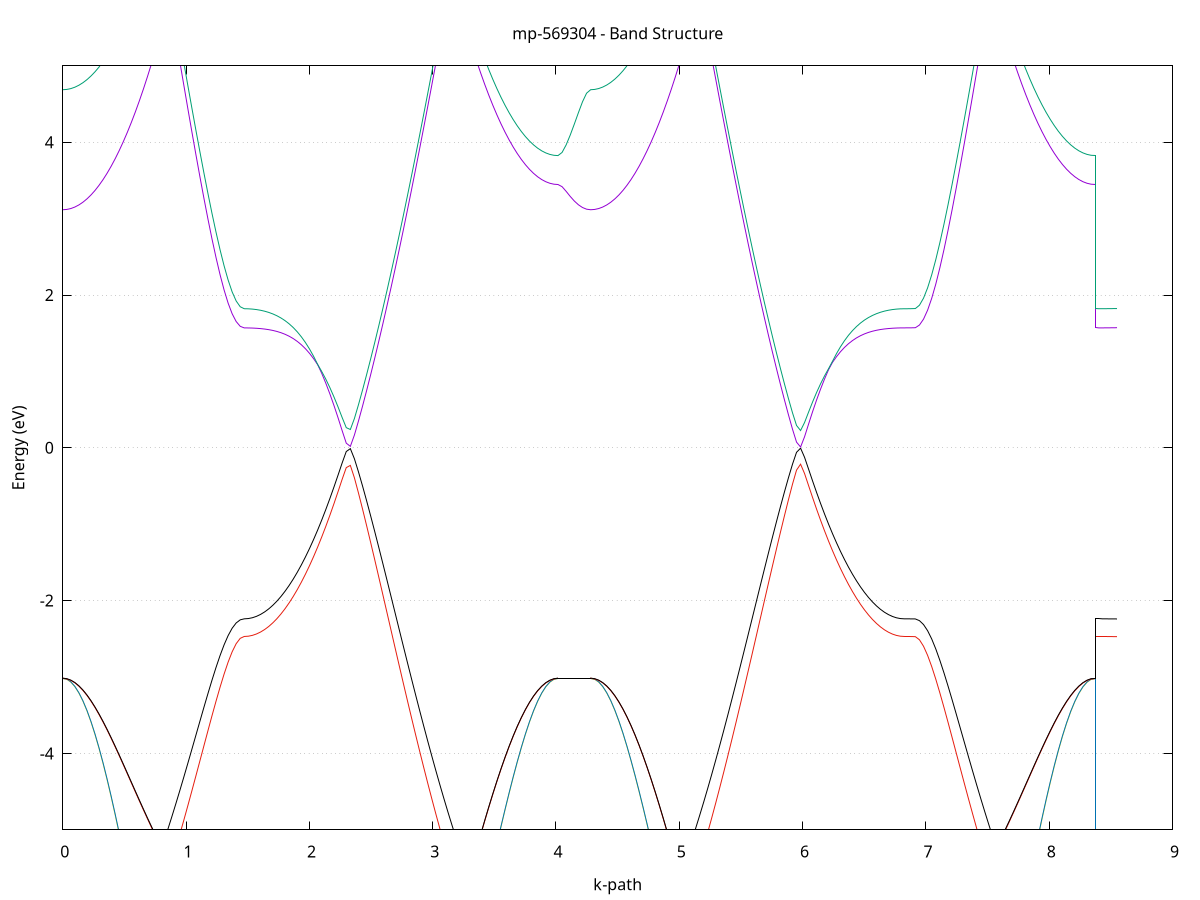 set title 'mp-569304 - Band Structure'
set xlabel 'k-path'
set ylabel 'Energy (eV)'
set grid y
set yrange [-5:5]
set terminal png size 800,600
set output 'mp-569304_bands_gnuplot.png'
plot '-' using 1:2 with lines notitle, '-' using 1:2 with lines notitle, '-' using 1:2 with lines notitle, '-' using 1:2 with lines notitle, '-' using 1:2 with lines notitle, '-' using 1:2 with lines notitle, '-' using 1:2 with lines notitle, '-' using 1:2 with lines notitle, '-' using 1:2 with lines notitle, '-' using 1:2 with lines notitle, '-' using 1:2 with lines notitle, '-' using 1:2 with lines notitle, '-' using 1:2 with lines notitle, '-' using 1:2 with lines notitle, '-' using 1:2 with lines notitle, '-' using 1:2 with lines notitle, '-' using 1:2 with lines notitle, '-' using 1:2 with lines notitle, '-' using 1:2 with lines notitle, '-' using 1:2 with lines notitle, '-' using 1:2 with lines notitle, '-' using 1:2 with lines notitle
0.000000 -19.511227
0.032704 -19.508327
0.065408 -19.499527
0.098113 -19.484927
0.130817 -19.464527
0.163521 -19.438227
0.196225 -19.406127
0.228930 -19.368227
0.261634 -19.324527
0.294338 -19.274927
0.327042 -19.219627
0.359747 -19.158427
0.392451 -19.091527
0.425155 -19.018927
0.457859 -18.940427
0.490564 -18.856327
0.523268 -18.766527
0.555972 -18.670927
0.588676 -18.569727
0.621381 -18.462927
0.654085 -18.350427
0.686789 -18.232427
0.719493 -18.108727
0.752198 -17.979627
0.784902 -17.845027
0.817606 -17.705027
0.850310 -17.559627
0.883014 -17.408827
0.915719 -17.252827
0.948423 -17.091627
0.981127 -16.925227
1.013831 -16.753827
1.046536 -16.577527
1.079240 -16.396527
1.111944 -16.210827
1.144648 -16.020827
1.177353 -15.826727
1.210057 -15.628927
1.242761 -15.428227
1.275465 -15.225427
1.308170 -15.022227
1.340874 -14.821127
1.373578 -14.627327
1.406282 -14.451527
1.438987 -14.316127
1.471691 -14.261327
1.471691 -14.261327
1.504784 -14.258827
1.537877 -14.251127
1.570970 -14.238227
1.604063 -14.220227
1.637156 -14.197027
1.670249 -14.168727
1.703341 -14.135227
1.736434 -14.096627
1.769527 -14.052927
1.802620 -14.004027
1.835713 -13.950127
1.868806 -13.890927
1.901899 -13.826727
1.934992 -13.757327
1.968085 -13.682927
2.001178 -13.603327
2.034271 -13.518727
2.067364 -13.429027
2.100457 -13.334227
2.133550 -13.234427
2.166643 -13.129527
2.199736 -13.019627
2.232829 -12.904727
2.265922 -12.784927
2.299015 -12.660627
2.332108 -12.631527
2.332108 -12.631527
2.365128 -12.789227
2.398148 -12.970727
2.431168 -13.168427
2.464189 -13.377027
2.497209 -13.592527
2.530229 -13.812027
2.563249 -14.033427
2.596269 -14.255027
2.629290 -14.475927
2.662310 -14.695127
2.695330 -14.911927
2.728350 -15.125827
2.761370 -15.336327
2.794391 -15.543127
2.827411 -15.745927
2.860431 -15.944627
2.893451 -16.138827
2.926471 -16.328427
2.959492 -16.513227
2.992512 -16.693127
3.025532 -16.868127
3.058552 -17.037927
3.091572 -17.202427
3.124593 -17.361827
3.157613 -17.515727
3.190633 -17.664327
3.223653 -17.807427
3.256673 -17.944927
3.289694 -18.076927
3.322714 -18.203227
3.355734 -18.323927
3.388754 -18.438927
3.421774 -18.548227
3.454795 -18.651727
3.487815 -18.749327
3.520835 -18.841227
3.553855 -18.927327
3.586875 -19.007527
3.619896 -19.081927
3.652916 -19.150327
3.685936 -19.212927
3.718956 -19.269527
3.751977 -19.320227
3.784997 -19.364927
3.818017 -19.403727
3.851037 -19.436627
3.884057 -19.463527
3.917078 -19.484427
3.950098 -19.499327
3.983118 -19.508327
4.016138 -19.511327
4.016138 -19.511327
4.049265 -19.511327
4.082392 -19.511327
4.115519 -19.511327
4.148646 -19.511327
4.181773 -19.511327
4.214900 -19.511227
4.248027 -19.511227
4.281154 -19.511227
4.281154 -19.511227
4.313893 -19.508327
4.346632 -19.499527
4.379371 -19.484827
4.412110 -19.464227
4.444849 -19.437827
4.477588 -19.405527
4.510328 -19.367427
4.543067 -19.323427
4.575806 -19.273527
4.608545 -19.217927
4.641284 -19.156427
4.674023 -19.089227
4.706762 -19.016127
4.739501 -18.937227
4.772240 -18.852627
4.804979 -18.762227
4.837718 -18.666227
4.870457 -18.564427
4.903197 -18.457027
4.935936 -18.343927
4.968675 -18.225227
5.001414 -18.101027
5.034153 -17.971227
5.066892 -17.836027
5.099631 -17.695327
5.132370 -17.549127
5.165109 -17.397727
5.197848 -17.241027
5.230587 -17.079027
5.263326 -16.912027
5.296065 -16.739827
5.328805 -16.562727
5.361544 -16.380827
5.394283 -16.194227
5.427022 -16.002927
5.459761 -15.807327
5.492500 -15.607527
5.525239 -15.403627
5.557978 -15.196027
5.590717 -14.985027
5.623456 -14.771027
5.656195 -14.554527
5.688934 -14.336027
5.721674 -14.116427
5.754413 -13.896627
5.787152 -13.678127
5.819891 -13.462627
5.852630 -13.252627
5.885369 -13.051527
5.918108 -12.864027
5.950847 -12.696327
5.983586 -12.605827
5.983586 -12.605827
6.015971 -12.727627
6.048357 -12.847027
6.080742 -12.961827
6.113127 -13.071927
6.145512 -13.177227
6.177897 -13.277727
6.210282 -13.373327
6.242668 -13.464127
6.275053 -13.550027
6.307438 -13.631127
6.339823 -13.707327
6.372208 -13.778627
6.404594 -13.845027
6.436979 -13.906627
6.469364 -13.963227
6.501749 -14.014927
6.534134 -14.061727
6.566520 -14.103627
6.598905 -14.140627
6.631290 -14.172627
6.663675 -14.199727
6.696060 -14.221927
6.728446 -14.239227
6.760831 -14.251527
6.793216 -14.258927
6.825601 -14.261427
6.825601 -14.261427
6.855260 -14.262127
6.884918 -14.264127
6.914576 -14.267527
6.914576 -14.267527
6.947722 -14.355627
6.980868 -14.511127
7.014014 -14.698027
7.047159 -14.898427
7.080305 -15.103927
7.113451 -15.310327
7.146597 -15.515527
7.179742 -15.718027
7.212888 -15.917227
7.246034 -16.112327
7.279180 -16.303127
7.312325 -16.489227
7.345471 -16.670627
7.378617 -16.847027
7.411763 -17.018227
7.444908 -17.184227
7.478054 -17.344927
7.511200 -17.500127
7.544346 -17.649927
7.577491 -17.794127
7.610637 -17.932827
7.643783 -18.065827
7.676929 -18.193227
7.710074 -18.314827
7.743220 -18.430727
7.776366 -18.540827
7.809512 -18.645127
7.842657 -18.743527
7.875803 -18.836127
7.908949 -18.922927
7.942095 -19.003727
7.975241 -19.078627
8.008386 -19.147627
8.041532 -19.210627
8.074678 -19.267727
8.107824 -19.318727
8.140969 -19.363827
8.174115 -19.402927
8.207261 -19.436027
8.240407 -19.463127
8.273552 -19.484227
8.306698 -19.499227
8.339844 -19.508327
8.372990 -19.511327
8.372990 -14.261327
8.402489 -14.261527
8.431988 -14.262027
8.461488 -14.262927
8.490987 -14.264127
8.520487 -14.265627
8.549986 -14.267527
e
0.000000 -19.428127
0.032704 -19.425227
0.065408 -19.416527
0.098113 -19.402027
0.130817 -19.381727
0.163521 -19.355527
0.196225 -19.323627
0.228930 -19.285927
0.261634 -19.242427
0.294338 -19.193127
0.327042 -19.138127
0.359747 -19.077327
0.392451 -19.010827
0.425155 -18.938527
0.457859 -18.860527
0.490564 -18.776927
0.523268 -18.687527
0.555972 -18.592527
0.588676 -18.491927
0.621381 -18.385627
0.654085 -18.273727
0.686789 -18.156327
0.719493 -18.033427
0.752198 -17.905027
0.784902 -17.771127
0.817606 -17.631827
0.850310 -17.487127
0.883014 -17.337127
0.915719 -17.181927
0.948423 -17.021627
0.981127 -16.856127
1.013831 -16.685627
1.046536 -16.510327
1.079240 -16.330227
1.111944 -16.145627
1.144648 -15.956727
1.177353 -15.763727
1.210057 -15.567327
1.242761 -15.367927
1.275465 -15.166727
1.308170 -14.965327
1.340874 -14.766727
1.373578 -14.576527
1.406282 -14.406427
1.438987 -14.279727
1.471691 -14.231427
1.471691 -14.231427
1.504784 -14.228827
1.537877 -14.221127
1.570970 -14.208227
1.604063 -14.190327
1.637156 -14.167227
1.670249 -14.139027
1.703341 -14.105727
1.736434 -14.067227
1.769527 -14.023627
1.802620 -13.974827
1.835713 -13.921027
1.868806 -13.862127
1.901899 -13.798027
1.934992 -13.728927
1.968085 -13.654727
2.001178 -13.575427
2.034271 -13.491027
2.067364 -13.401527
2.100457 -13.307027
2.133550 -13.207527
2.166643 -13.102927
2.199736 -12.993327
2.232829 -12.878827
2.265922 -12.759327
2.299015 -12.635327
2.332108 -12.603927
2.332108 -12.603927
2.365128 -12.755927
2.398148 -12.932827
2.431168 -13.126727
2.464189 -13.332227
2.497209 -13.545127
2.530229 -13.762427
2.563249 -13.981827
2.596269 -14.201827
2.629290 -14.421127
2.662310 -14.638727
2.695330 -14.854127
2.728350 -15.066727
2.761370 -15.276027
2.794391 -15.481627
2.827411 -15.683327
2.860431 -15.880827
2.893451 -16.074027
2.926471 -16.262527
2.959492 -16.446327
2.992512 -16.625327
3.025532 -16.799327
3.058552 -16.968227
3.091572 -17.131927
3.124593 -17.290427
3.157613 -17.443627
3.190633 -17.591327
3.223653 -17.733627
3.256673 -17.870427
3.289694 -18.001727
3.322714 -18.127427
3.355734 -18.247427
3.388754 -18.361827
3.421774 -18.470427
3.454795 -18.573327
3.487815 -18.670527
3.520835 -18.761927
3.553855 -18.847527
3.586875 -18.927227
3.619896 -19.001127
3.652916 -19.069227
3.685936 -19.131427
3.718956 -19.187727
3.751977 -19.238127
3.784997 -19.282627
3.818017 -19.321227
3.851037 -19.353827
3.884057 -19.380627
3.917078 -19.401427
3.950098 -19.416227
3.983118 -19.425127
4.016138 -19.428127
4.016138 -19.428127
4.049265 -19.428127
4.082392 -19.428127
4.115519 -19.428127
4.148646 -19.428127
4.181773 -19.428127
4.214900 -19.428127
4.248027 -19.428127
4.281154 -19.428127
4.281154 -19.428127
4.313893 -19.425227
4.346632 -19.416427
4.379371 -19.401827
4.412110 -19.381427
4.444849 -19.355127
4.477588 -19.323027
4.510328 -19.285127
4.543067 -19.241327
4.575806 -19.191827
4.608545 -19.136527
4.641284 -19.075327
4.674023 -19.008427
4.706762 -18.935827
4.739501 -18.857327
4.772240 -18.773227
4.804979 -18.683327
4.837718 -18.587827
4.870457 -18.486627
4.903197 -18.379727
4.935936 -18.267227
4.968675 -18.149227
5.001414 -18.025627
5.034153 -17.896627
5.066892 -17.762027
5.099631 -17.622127
5.132370 -17.476727
5.165109 -17.326127
5.197848 -17.170227
5.230587 -17.009127
5.263326 -16.842927
5.296065 -16.671727
5.328805 -16.495627
5.361544 -16.314727
5.394283 -16.129027
5.427022 -15.938927
5.459761 -15.744327
5.492500 -15.545627
5.525239 -15.342927
5.557978 -15.136627
5.590717 -14.926927
5.623456 -14.714227
5.656195 -14.499127
5.688934 -14.282227
5.721674 -14.064227
5.754413 -13.846327
5.787152 -13.629827
5.819891 -13.416727
5.852630 -13.209627
5.885369 -13.011927
5.918108 -12.828727
5.950847 -12.666227
5.983586 -12.580327
5.983586 -12.580327
6.015971 -12.702127
6.048357 -12.821227
6.080742 -12.935827
6.113127 -13.045527
6.145512 -13.150527
6.177897 -13.250727
6.210282 -13.346127
6.242668 -13.436627
6.275053 -13.522327
6.307438 -13.603127
6.339823 -13.679127
6.372208 -13.750227
6.404594 -13.816427
6.436979 -13.877727
6.469364 -13.934127
6.501749 -13.985727
6.534134 -14.032327
6.566520 -14.074127
6.598905 -14.110927
6.631290 -14.142927
6.663675 -14.169927
6.696060 -14.192027
6.728446 -14.209227
6.760831 -14.221527
6.793216 -14.228927
6.825601 -14.231327
6.825601 -14.231327
6.855260 -14.231927
6.884918 -14.233727
6.914576 -14.236627
6.914576 -14.236627
6.947722 -14.315927
6.980868 -14.463527
7.014014 -14.645627
7.047159 -14.842927
7.080305 -15.046227
7.113451 -15.250927
7.146597 -15.454527
7.179742 -15.655827
7.212888 -15.853727
7.246034 -16.047627
7.279180 -16.237427
7.312325 -16.422527
7.345471 -16.602927
7.378617 -16.778327
7.411763 -16.948627
7.444908 -17.113727
7.478054 -17.273527
7.511200 -17.428027
7.544346 -17.576927
7.577491 -17.720427
7.610637 -17.858427
7.643783 -17.990727
7.676929 -18.117327
7.710074 -18.238327
7.743220 -18.353627
7.776366 -18.463127
7.809512 -18.566827
7.842657 -18.664727
7.875803 -18.756827
7.908949 -18.843027
7.942095 -18.923427
7.975241 -18.997927
8.008386 -19.066527
8.041532 -19.129227
8.074678 -19.185927
8.107824 -19.236727
8.140969 -19.281527
8.174115 -19.320427
8.207261 -19.353327
8.240407 -19.380227
8.273552 -19.401227
8.306698 -19.416227
8.339844 -19.425127
8.372990 -19.428127
8.372990 -14.231427
8.402489 -14.231527
8.431988 -14.232027
8.461488 -14.232727
8.490987 -14.233727
8.520487 -14.235027
8.549986 -14.236627
e
0.000000 -7.904827
0.032704 -7.901327
0.065408 -7.890827
0.098113 -7.873227
0.130817 -7.848627
0.163521 -7.817127
0.196225 -7.778527
0.228930 -7.732927
0.261634 -7.680427
0.294338 -7.621027
0.327042 -7.554727
0.359747 -7.481527
0.392451 -7.401427
0.425155 -7.314627
0.457859 -7.221027
0.490564 -7.120727
0.523268 -7.013727
0.555972 -6.900227
0.588676 -6.780127
0.621381 -6.653727
0.654085 -6.687927
0.686789 -6.976027
0.719493 -7.266827
0.752198 -7.559527
0.784902 -7.853527
0.817606 -8.148327
0.850310 -8.443327
0.883014 -8.738227
0.915719 -9.032327
0.948423 -9.325427
0.981127 -9.616927
1.013831 -9.906627
1.046536 -10.193927
1.079240 -10.478727
1.111944 -10.760527
1.144648 -11.038727
1.177353 -11.313027
1.210057 -11.582827
1.242761 -11.847327
1.275465 -12.105327
1.308170 -12.355127
1.340874 -12.593627
1.373578 -12.814927
1.406282 -13.007527
1.438987 -13.147527
1.471691 -13.200027
1.471691 -13.200027
1.504784 -13.197527
1.537877 -13.189927
1.570970 -13.177227
1.604063 -13.159527
1.637156 -13.136927
1.670249 -13.109427
1.703341 -13.077027
1.736434 -13.040027
1.769527 -12.998527
1.802620 -12.952727
1.835713 -12.902827
1.868806 -12.849227
1.901899 -12.792227
1.934992 -12.732527
1.968085 -12.670727
2.001178 -12.607827
2.034271 -12.545227
2.067364 -12.484727
2.100457 -12.429027
2.133550 -12.381627
2.166643 -12.347527
2.199736 -12.333427
2.232829 -12.352427
2.265922 -12.407227
2.299015 -12.499627
2.332108 -12.528027
2.332108 -12.528027
2.365128 -12.394727
2.398148 -12.255527
2.431168 -12.111327
2.464189 -11.962327
2.497209 -11.808427
2.530229 -11.649727
2.563249 -11.486427
2.596269 -11.318427
2.629290 -11.145727
2.662310 -10.968427
2.695330 -10.786627
2.728350 -10.600427
2.761370 -10.409827
2.794391 -10.214927
2.827411 -10.015827
2.860431 -9.812527
2.893451 -9.605327
2.926471 -9.394227
2.959492 -9.179327
2.992512 -8.960827
3.025532 -8.738927
3.058552 -8.513727
3.091572 -8.285527
3.124593 -8.054427
3.157613 -7.820827
3.190633 -7.584827
3.223653 -7.346927
3.256673 -7.107427
3.289694 -6.866627
3.322714 -6.625127
3.355734 -6.488327
3.388754 -6.624327
3.421774 -6.753827
3.454795 -6.876727
3.487815 -6.992927
3.520835 -7.102327
3.553855 -7.204927
3.586875 -7.300727
3.619896 -7.389627
3.652916 -7.471527
3.685936 -7.546427
3.718956 -7.614227
3.751977 -7.675027
3.784997 -7.728727
3.818017 -7.775327
3.851037 -7.814827
3.884057 -7.847127
3.917078 -7.872227
3.950098 -7.890227
3.983118 -7.901027
4.016138 -7.904627
4.016138 -7.904627
4.049265 -7.904627
4.082392 -7.904627
4.115519 -7.904727
4.148646 -7.904727
4.181773 -7.904727
4.214900 -7.904827
4.248027 -7.904827
4.281154 -7.904827
4.281154 -7.904827
4.313893 -7.901327
4.346632 -7.890727
4.379371 -7.873027
4.412110 -7.848327
4.444849 -7.816627
4.477588 -7.777827
4.510328 -7.732027
4.543067 -7.679227
4.575806 -7.619427
4.608545 -7.552727
4.641284 -7.479027
4.674023 -7.398527
4.706762 -7.311127
4.739501 -7.217027
4.772240 -7.116027
4.804979 -7.008427
4.837718 -6.894127
4.870457 -6.773327
4.903197 -6.645927
4.935936 -6.512127
4.968675 -6.581927
5.001414 -6.821527
5.034153 -7.060327
5.066892 -7.298127
5.099631 -7.534327
5.132370 -7.768727
5.165109 -8.000927
5.197848 -8.230727
5.230587 -8.457727
5.263326 -8.681727
5.296065 -8.902627
5.328805 -9.120127
5.361544 -9.334227
5.394283 -9.544627
5.427022 -9.751227
5.459761 -9.953927
5.492500 -10.152627
5.525239 -10.347227
5.557978 -10.537627
5.590717 -10.723727
5.623456 -10.905527
5.656195 -11.082827
5.688934 -11.255727
5.721674 -11.424027
5.754413 -11.587727
5.787152 -11.746827
5.819891 -11.901327
5.852630 -12.051027
5.885369 -12.195927
5.918108 -12.336127
5.950847 -12.471127
5.983586 -12.550627
5.983586 -12.550627
6.015971 -12.445627
6.048357 -12.374427
6.080742 -12.338827
6.113127 -12.337127
6.145512 -12.360827
6.177897 -12.400527
6.210282 -12.450827
6.242668 -12.507627
6.275053 -12.567827
6.307438 -12.629427
6.339823 -12.690727
6.372208 -12.750627
6.404594 -12.808427
6.436979 -12.863327
6.469364 -12.914927
6.501749 -12.962927
6.534134 -13.006927
6.566520 -13.046727
6.598905 -13.082227
6.631290 -13.113227
6.663675 -13.139627
6.696060 -13.161227
6.728446 -13.178227
6.760831 -13.190327
6.793216 -13.197627
6.825601 -13.200127
6.825601 -13.200127
6.855260 -13.199427
6.884918 -13.197527
6.914576 -13.194327
6.914576 -13.194327
6.947722 -13.107827
6.980868 -12.943427
7.014014 -12.735327
7.047159 -12.502927
7.080305 -12.255827
7.113451 -11.998527
7.146597 -11.733627
7.179742 -11.462527
7.212888 -11.186427
7.246034 -10.905927
7.279180 -10.621727
7.312325 -10.334027
7.345471 -10.043427
7.378617 -9.750427
7.411763 -9.455227
7.444908 -9.158327
7.478054 -8.860027
7.511200 -8.560927
7.544346 -8.261427
7.577491 -7.961927
7.610637 -7.663027
7.643783 -7.365327
7.676929 -7.069427
7.710074 -6.775927
7.743220 -6.615427
7.776366 -6.745627
7.809512 -6.869327
7.842657 -6.986227
7.875803 -7.096427
7.908949 -7.199827
7.942095 -7.296227
7.975241 -7.385727
8.008386 -7.468227
8.041532 -7.543727
8.074678 -7.612027
8.107824 -7.673327
8.140969 -7.727427
8.174115 -7.774327
8.207261 -7.814127
8.240407 -7.846627
8.273552 -7.872027
8.306698 -7.890127
8.339844 -7.901027
8.372990 -7.904627
8.372990 -13.200027
8.402489 -13.199927
8.431988 -13.199427
8.461488 -13.198627
8.490987 -13.197527
8.520487 -13.196127
8.549986 -13.194327
e
0.000000 -7.242527
0.032704 -7.239127
0.065408 -7.228827
0.098113 -7.211627
0.130817 -7.187727
0.163521 -7.156827
0.196225 -7.119227
0.228930 -7.074727
0.261634 -7.023527
0.294338 -6.965527
0.327042 -6.900827
0.359747 -6.829427
0.392451 -6.751427
0.425155 -6.666827
0.457859 -6.575627
0.490564 -6.477927
0.523268 -6.373927
0.555972 -6.263527
0.588676 -6.147427
0.621381 -6.402927
0.654085 -6.665727
0.686789 -6.952727
0.719493 -7.242127
0.752198 -7.533627
0.784902 -7.826327
0.817606 -8.119827
0.850310 -8.413627
0.883014 -8.707127
0.915719 -9.000027
0.948423 -9.291827
0.981127 -9.582127
1.013831 -9.870627
1.046536 -10.156827
1.079240 -10.440427
1.111944 -10.720927
1.144648 -10.998127
1.177353 -11.271427
1.210057 -11.540327
1.242761 -11.803927
1.275465 -12.061427
1.308170 -12.311027
1.340874 -12.549927
1.373578 -12.772927
1.406282 -12.969627
1.438987 -13.117727
1.471691 -13.176927
1.471691 -13.176927
1.504784 -13.174427
1.537877 -13.166827
1.570970 -13.154227
1.604063 -13.136627
1.637156 -13.114127
1.670249 -13.086727
1.703341 -13.054627
1.736434 -13.017827
1.769527 -12.976627
1.802620 -12.931127
1.835713 -12.881627
1.868806 -12.828427
1.901899 -12.772027
1.934992 -12.712927
1.968085 -12.652027
2.001178 -12.590127
2.034271 -12.528827
2.067364 -12.470027
2.100457 -12.416527
2.133550 -12.372027
2.166643 -12.341927
2.199736 -12.332827
2.232829 -12.346627
2.265922 -12.394127
2.299015 -12.479227
2.332108 -12.503427
2.332108 -12.503427
2.365128 -12.370327
2.398148 -12.231527
2.431168 -12.087727
2.464189 -11.939027
2.497209 -11.785527
2.530229 -11.627227
2.563249 -11.464327
2.596269 -11.296727
2.629290 -11.124427
2.662310 -10.947627
2.695330 -10.766327
2.728350 -10.580527
2.761370 -10.390327
2.794391 -10.195827
2.827411 -9.997227
2.860431 -9.794427
2.893451 -9.587627
2.926471 -9.377027
2.959492 -9.162627
2.992512 -8.944627
3.025532 -8.723127
3.058552 -8.498427
3.091572 -8.270627
3.124593 -8.040027
3.157613 -7.806827
3.190633 -7.571427
3.223653 -7.334027
3.256673 -7.094927
3.289694 -6.854627
3.322714 -6.613627
3.355734 -6.383327
3.388754 -6.141827
3.421774 -6.121627
3.454795 -6.241027
3.487815 -6.354127
3.520835 -6.460627
3.553855 -6.560627
3.586875 -6.653927
3.619896 -6.740427
3.652916 -6.820327
3.685936 -6.893327
3.718956 -6.959527
3.751977 -7.018827
3.784997 -7.071227
3.818017 -7.116727
3.851037 -7.155227
3.884057 -7.186827
3.917078 -7.211327
3.950098 -7.228927
3.983118 -7.239427
4.016138 -7.242927
4.016138 -7.242927
4.049265 -7.242927
4.082392 -7.242927
4.115519 -7.242827
4.148646 -7.242727
4.181773 -7.242627
4.214900 -7.242627
4.248027 -7.242527
4.281154 -7.242527
4.281154 -7.242527
4.313893 -7.239127
4.346632 -7.228727
4.379371 -7.211527
4.412110 -7.187327
4.444849 -7.156327
4.477588 -7.118527
4.510328 -7.073827
4.543067 -7.022227
4.575806 -6.963927
4.608545 -6.898827
4.641284 -6.827027
4.674023 -6.748527
4.706762 -6.663427
4.739501 -6.571727
4.772240 -6.473427
4.804979 -6.368627
4.837718 -6.257527
4.870457 -6.140027
4.903197 -6.102827
4.935936 -6.342127
4.968675 -6.570427
5.001414 -6.809527
5.034153 -7.047927
5.066892 -7.285227
5.099631 -7.521027
5.132370 -7.754927
5.165109 -7.986727
5.197848 -8.215927
5.230587 -8.442427
5.263326 -8.666027
5.296065 -8.886527
5.328805 -9.103527
5.361544 -9.317227
5.394283 -9.527127
5.427022 -9.733227
5.459761 -9.935427
5.492500 -10.133727
5.525239 -10.327927
5.557978 -10.517827
5.590717 -10.703527
5.623456 -10.884827
5.656195 -11.061727
5.688934 -11.234227
5.721674 -11.402127
5.754413 -11.565427
5.787152 -11.724127
5.819891 -11.878127
5.852630 -12.027527
5.885369 -12.172027
5.918108 -12.311827
5.950847 -12.446527
5.983586 -12.527427
5.983586 -12.527427
6.015971 -12.429127
6.048357 -12.365227
6.080742 -12.336227
6.113127 -12.334027
6.145512 -12.353327
6.177897 -12.389627
6.210282 -12.437427
6.242668 -12.492227
6.275053 -12.551027
6.307438 -12.611427
6.339823 -12.671727
6.372208 -12.730927
6.404594 -12.788027
6.436979 -12.842427
6.469364 -12.893627
6.501749 -12.941227
6.534134 -12.984927
6.566520 -13.024527
6.598905 -13.059727
6.631290 -13.090527
6.663675 -13.116827
6.696060 -13.138327
6.728446 -13.155227
6.760831 -13.167227
6.793216 -13.174527
6.825601 -13.176927
6.825601 -13.176927
6.855260 -13.176127
6.884918 -13.173927
6.914576 -13.170227
6.914576 -13.170227
6.947722 -13.074827
6.980868 -12.903627
7.014014 -12.692427
7.047159 -12.459027
7.080305 -12.211727
7.113451 -11.954827
7.146597 -11.690527
7.179742 -11.420427
7.212888 -11.145227
7.246034 -10.865827
7.279180 -10.582727
7.312325 -10.296327
7.345471 -10.006927
7.378617 -9.715027
7.411763 -9.421127
7.444908 -9.125427
7.478054 -8.828527
7.511200 -8.530627
7.544346 -8.232427
7.577491 -7.934227
7.610637 -7.636727
7.643783 -7.340327
7.676929 -7.045627
7.710074 -6.753427
7.743220 -6.485527
7.776366 -6.199227
7.809512 -6.234027
7.842657 -6.347727
7.875803 -6.454927
7.908949 -6.555527
7.942095 -6.649527
7.975241 -6.736727
8.008386 -6.817127
8.041532 -6.890727
8.074678 -6.957427
8.107824 -7.017127
8.140969 -7.069927
8.174115 -7.115827
8.207261 -7.154627
8.240407 -7.186427
8.273552 -7.211127
8.306698 -7.228827
8.339844 -7.239427
8.372990 -7.242927
8.372990 -13.176927
8.402489 -13.176727
8.431988 -13.176227
8.461488 -13.175227
8.490987 -13.173927
8.520487 -13.172327
8.549986 -13.170227
e
0.000000 -3.019627
0.032704 -3.031827
0.065408 -3.068327
0.098113 -3.128727
0.130817 -3.212327
0.163521 -3.318127
0.196225 -3.445027
0.228930 -3.591827
0.261634 -3.757027
0.294338 -3.939327
0.327042 -4.137227
0.359747 -4.349327
0.392451 -4.574327
0.425155 -4.810627
0.457859 -5.057227
0.490564 -5.312727
0.523268 -5.576127
0.555972 -5.846227
0.588676 -6.122027
0.621381 -6.382227
0.654085 -6.520827
0.686789 -6.381827
0.719493 -6.236627
0.752198 -6.085527
0.784902 -5.928627
0.817606 -5.766027
0.850310 -5.597927
0.883014 -5.490327
0.915719 -5.583227
0.948423 -5.671827
0.981127 -5.755827
1.013831 -5.835227
1.046536 -5.909727
1.079240 -5.979227
1.111944 -6.043627
1.144648 -6.102727
1.177353 -6.156527
1.210057 -6.204827
1.242761 -6.247627
1.275465 -6.284927
1.308170 -6.316527
1.340874 -6.342427
1.373578 -6.362627
1.406282 -6.377027
1.438987 -6.385727
1.471691 -6.388627
1.471691 -6.388627
1.504784 -6.402227
1.537877 -6.442827
1.570970 -6.509727
1.604063 -6.601627
1.637156 -6.717127
1.670249 -6.854427
1.703341 -7.011527
1.736434 -7.186127
1.769527 -7.376327
1.802620 -7.579927
1.835713 -7.794627
1.868806 -8.018427
1.901899 -8.249327
1.934992 -8.485127
1.968085 -8.723827
2.001178 -8.963227
2.034271 -9.200727
2.067364 -9.433427
2.100457 -9.657727
2.133550 -9.868927
2.166643 -10.061327
2.199736 -10.227527
2.232829 -10.359327
2.265922 -10.449827
2.299015 -10.495627
2.332108 -10.500327
2.332108 -10.500327
2.365128 -10.470327
2.398148 -10.409027
2.431168 -10.323227
2.464189 -10.218227
2.497209 -10.098027
2.530229 -9.965627
2.563249 -9.823127
2.596269 -9.672027
2.629290 -9.513527
2.662310 -9.348627
2.695330 -9.178027
2.728350 -9.002327
2.761370 -8.822127
2.794391 -8.637627
2.827411 -8.449627
2.860431 -8.258227
2.893451 -8.063927
2.926471 -7.867027
2.959492 -7.668027
2.992512 -7.467227
3.025532 -7.264927
3.058552 -7.061627
3.091572 -6.857727
3.124593 -6.653627
3.157613 -6.449727
3.190633 -6.246527
3.223653 -6.044427
3.256673 -6.041827
3.289694 -6.196927
3.322714 -6.345727
3.355734 -6.372327
3.388754 -6.131427
3.421774 -5.901227
3.454795 -5.662327
3.487815 -5.425727
3.520835 -5.192527
3.553855 -4.963627
3.586875 -4.740227
3.619896 -4.523327
3.652916 -4.314627
3.685936 -4.115327
3.718956 -3.927127
3.751977 -3.751727
3.784997 -3.591027
3.818017 -3.446727
3.851037 -3.320727
3.884057 -3.214827
3.917078 -3.130527
3.950098 -3.069327
3.983118 -3.032127
4.016138 -3.019627
4.016138 -3.019627
4.049265 -3.019627
4.082392 -3.019627
4.115519 -3.019627
4.148646 -3.019627
4.181773 -3.019627
4.214900 -3.019627
4.248027 -3.019627
4.281154 -3.019627
4.281154 -3.019627
4.313893 -3.031927
4.346632 -3.068427
4.379371 -3.128727
4.412110 -3.211627
4.444849 -3.315827
4.477588 -3.439827
4.510328 -3.581927
4.543067 -3.740327
4.575806 -3.913227
4.608545 -4.098827
4.641284 -4.295527
4.674023 -4.501627
4.706762 -4.715827
4.739501 -4.936727
4.772240 -5.163027
4.804979 -5.393827
4.837718 -5.627927
4.870457 -5.864527
4.903197 -6.092627
4.935936 -6.331227
4.968675 -6.371927
5.001414 -6.225427
5.034153 -6.072827
5.066892 -6.003327
5.099631 -6.203427
5.132370 -6.404627
5.165109 -6.606727
5.197848 -6.809027
5.230587 -7.011327
5.263326 -7.213127
5.296065 -7.413927
5.328805 -7.613427
5.361544 -7.811327
5.394283 -8.007127
5.427022 -8.200627
5.459761 -8.391227
5.492500 -8.578827
5.525239 -8.762827
5.557978 -8.942927
5.590717 -9.118727
5.623456 -9.289727
5.656195 -9.455327
5.688934 -9.614827
5.721674 -9.767427
5.754413 -9.912127
5.787152 -10.047527
5.819891 -10.171827
5.852630 -10.282427
5.885369 -10.375927
5.918108 -10.447627
5.950847 -10.491527
5.983586 -10.501927
5.983586 -10.501927
6.015971 -10.476727
6.048357 -10.408827
6.080742 -10.299227
6.113127 -10.153127
6.145512 -9.977727
6.177897 -9.780527
6.210282 -9.567827
6.242668 -9.344627
6.275053 -9.114727
6.307438 -8.881427
6.339823 -8.647127
6.372208 -8.414127
6.404594 -8.184527
6.436979 -7.960227
6.469364 -7.743227
6.501749 -7.535327
6.534134 -7.338627
6.566520 -7.155127
6.598905 -6.986827
6.631290 -6.835627
6.663675 -6.703727
6.696060 -6.592827
6.728446 -6.504627
6.760831 -6.440527
6.793216 -6.401627
6.825601 -6.388627
6.825601 -6.388627
6.855260 -6.388627
6.884918 -6.388527
6.914576 -6.388327
6.914576 -6.388327
6.947722 -6.383427
6.980868 -6.372527
7.014014 -6.355827
7.047159 -6.333027
7.080305 -6.304427
7.113451 -6.270027
7.146597 -6.229827
7.179742 -6.183827
7.212888 -6.132227
7.246034 -6.075127
7.279180 -6.012427
7.312325 -5.944427
7.345471 -5.871227
7.378617 -5.792927
7.411763 -5.709727
7.444908 -5.621827
7.478054 -5.529227
7.511200 -5.529327
7.544346 -5.702027
7.577491 -5.869227
7.610637 -6.030627
7.643783 -6.186127
7.676929 -6.335527
7.710074 -6.478627
7.743220 -6.464427
7.776366 -6.179627
7.809512 -5.917627
7.842657 -5.641727
7.875803 -5.372627
7.908949 -5.111327
7.942095 -4.859027
7.975241 -4.616927
8.008386 -4.386427
8.041532 -4.168927
8.074678 -3.965727
8.107824 -3.778527
8.140969 -3.608627
8.174115 -3.457727
8.207261 -3.327127
8.240407 -3.218227
8.273552 -3.132127
8.306698 -3.069827
8.339844 -3.032227
8.372990 -3.019627
8.372990 -6.388627
8.402489 -6.388627
8.431988 -6.388627
8.461488 -6.388527
8.490987 -6.388527
8.520487 -6.388427
8.549986 -6.388327
e
0.000000 -3.019627
0.032704 -3.027527
0.065408 -3.063827
0.098113 -3.123827
0.130817 -3.206827
0.163521 -3.312027
0.196225 -3.438227
0.228930 -3.584127
0.261634 -3.748527
0.294338 -3.929927
0.327042 -4.126827
0.359747 -4.337927
0.392451 -4.561727
0.425155 -4.797027
0.457859 -5.042427
0.490564 -5.296727
0.523268 -5.558927
0.555972 -5.827727
0.588676 -6.101927
0.621381 -6.023827
0.654085 -5.894927
0.686789 -5.760127
0.719493 -5.619527
0.752198 -5.473227
0.784902 -5.321627
0.817606 -5.292427
0.850310 -5.393327
0.883014 -5.478127
0.915719 -5.570927
0.948423 -5.659427
0.981127 -5.743327
1.013831 -5.822627
1.046536 -5.897027
1.079240 -5.966427
1.111944 -6.030727
1.144648 -6.089827
1.177353 -6.143527
1.210057 -6.191727
1.242761 -6.234527
1.275465 -6.271727
1.308170 -6.303327
1.340874 -6.329227
1.373578 -6.349427
1.406282 -6.363827
1.438987 -6.372527
1.471691 -6.375327
1.471691 -6.375327
1.504784 -6.388927
1.537877 -6.429227
1.570970 -6.495527
1.604063 -6.586827
1.637156 -6.701527
1.670249 -6.837827
1.703341 -6.993927
1.736434 -7.167427
1.769527 -7.356527
1.802620 -7.558827
1.835713 -7.772427
1.868806 -7.995127
1.901899 -8.224927
1.934992 -8.459827
1.968085 -8.697727
2.001178 -8.936427
2.034271 -9.173527
2.067364 -9.406327
2.100457 -9.631127
2.133550 -9.843727
2.166643 -10.038327
2.199736 -10.207927
2.232829 -10.344527
2.265922 -10.440627
2.299015 -10.492227
2.332108 -10.498527
2.332108 -10.498527
2.365128 -10.464227
2.398148 -10.399927
2.431168 -10.311927
2.464189 -10.205427
2.497209 -10.084227
2.530229 -9.951127
2.563249 -9.808227
2.596269 -9.656927
2.629290 -9.498427
2.662310 -9.333527
2.695330 -9.163027
2.728350 -8.987527
2.761370 -8.807527
2.794391 -8.623327
2.827411 -8.435527
2.860431 -8.244527
2.893451 -8.050527
2.926471 -7.854127
2.959492 -7.655427
2.992512 -7.455027
3.025532 -7.253127
3.058552 -7.050227
3.091572 -6.846727
3.124593 -6.643027
3.157613 -6.439527
3.190633 -6.236727
3.223653 -6.035127
3.256673 -5.844127
3.289694 -5.645927
3.322714 -5.725227
3.355734 -5.863427
3.388754 -5.995427
3.421774 -5.890927
3.454795 -5.652527
3.487815 -5.416427
3.520835 -5.183727
3.553855 -4.955227
3.586875 -4.732227
3.619896 -4.515927
3.652916 -4.307527
3.685936 -4.108627
3.718956 -3.920827
3.751977 -3.745927
3.784997 -3.585527
3.818017 -3.441527
3.851037 -3.315827
3.884057 -3.210227
3.917078 -3.126127
3.950098 -3.065027
3.983118 -3.027927
4.016138 -3.019627
4.016138 -3.019627
4.049265 -3.019627
4.082392 -3.019627
4.115519 -3.019627
4.148646 -3.019627
4.181773 -3.019627
4.214900 -3.019627
4.248027 -3.019627
4.281154 -3.019627
4.281154 -3.019627
4.313893 -3.027727
4.346632 -3.064127
4.379371 -3.124227
4.412110 -3.206927
4.444849 -3.310927
4.477588 -3.434727
4.510328 -3.576427
4.543067 -3.734527
4.575806 -3.907027
4.608545 -4.092227
4.641284 -4.288427
4.674023 -4.494227
4.706762 -4.707927
4.739501 -4.928427
4.772240 -5.154227
4.804979 -5.384527
4.837718 -5.618227
4.870457 -5.854227
4.903197 -6.015727
4.935936 -5.886027
4.968675 -5.750027
5.001414 -5.609427
5.034153 -5.805127
5.066892 -5.994127
5.099631 -6.193727
5.132370 -6.394627
5.165109 -6.596227
5.197848 -6.798227
5.230587 -7.000027
5.263326 -7.201427
5.296065 -7.401827
5.328805 -7.601027
5.361544 -7.798527
5.394283 -7.993927
5.427022 -8.187027
5.459761 -8.377327
5.492500 -8.564627
5.525239 -8.748327
5.557978 -8.928227
5.590717 -9.103827
5.623456 -9.274627
5.656195 -9.440127
5.688934 -9.599727
5.721674 -9.752427
5.754413 -9.897427
5.787152 -10.033327
5.819891 -10.158427
5.852630 -10.270327
5.885369 -10.365727
5.918108 -10.440127
5.950847 -10.487727
5.983586 -10.500927
5.983586 -10.500927
6.015971 -10.470227
6.048357 -10.396627
6.080742 -10.281927
6.113127 -10.131827
6.145512 -9.953527
6.177897 -9.754627
6.210282 -9.540927
6.242668 -9.317427
6.275053 -9.087727
6.307438 -8.854827
6.339823 -8.621127
6.372208 -8.389027
6.404594 -8.160427
6.436979 -7.937227
6.469364 -7.721227
6.501749 -7.514527
6.534134 -7.319027
6.566520 -7.136627
6.598905 -6.969327
6.631290 -6.819227
6.663675 -6.688227
6.696060 -6.578127
6.728446 -6.490527
6.760831 -6.426927
6.793216 -6.388327
6.825601 -6.375427
6.825601 -6.375427
6.855260 -6.375327
6.884918 -6.375227
6.914576 -6.375027
6.914576 -6.375027
6.947722 -6.370227
6.980868 -6.359327
7.014014 -6.342527
7.047159 -6.319827
7.080305 -6.291327
7.113451 -6.256927
7.146597 -6.216727
7.179742 -6.170827
7.212888 -6.119227
7.246034 -6.062127
7.279180 -5.999627
7.312325 -5.931727
7.345471 -5.858627
7.378617 -5.780427
7.411763 -5.697327
7.444908 -5.609427
7.478054 -5.517027
7.511200 -5.432427
7.544346 -5.331527
7.577491 -5.264727
7.610637 -5.420727
7.643783 -5.571127
7.676929 -5.715827
7.710074 -5.854527
7.743220 -5.987227
7.776366 -6.113327
7.809512 -5.898827
7.842657 -5.624227
7.875803 -5.356327
7.908949 -5.096327
7.942095 -4.845127
7.975241 -4.604227
8.008386 -4.374827
8.041532 -4.158327
8.074678 -3.956227
8.107824 -3.769927
8.140969 -3.600927
8.174115 -3.450827
8.207261 -3.321027
8.240407 -3.212727
8.273552 -3.127127
8.306698 -3.065327
8.339844 -3.027927
8.372990 -3.019627
8.372990 -6.375327
8.402489 -6.375327
8.431988 -6.375327
8.461488 -6.375327
8.490987 -6.375227
8.520487 -6.375127
8.549986 -6.375027
e
0.000000 -3.015427
0.032704 -3.026027
0.065408 -3.045327
0.098113 -3.077127
0.130817 -3.120827
0.163521 -3.175927
0.196225 -3.241627
0.228930 -3.316827
0.261634 -3.400827
0.294338 -3.492427
0.327042 -3.590727
0.359747 -3.694727
0.392451 -3.803327
0.425155 -3.915727
0.457859 -4.031027
0.490564 -4.148327
0.523268 -4.266927
0.555972 -4.386127
0.588676 -4.505227
0.621381 -4.623627
0.654085 -4.740727
0.686789 -4.856227
0.719493 -4.969527
0.752198 -5.080227
0.784902 -5.187927
0.817606 -5.280527
0.850310 -5.381227
0.883014 -5.424727
0.915719 -5.246627
0.948423 -5.063827
0.981127 -4.876927
1.013831 -4.686327
1.046536 -4.492427
1.079240 -4.296227
1.111944 -4.098327
1.144648 -3.899927
1.177353 -3.702327
1.210057 -3.507227
1.242761 -3.316727
1.275465 -3.133727
1.308170 -2.961627
1.340874 -2.805227
1.373578 -2.670027
1.406282 -2.563527
1.438987 -2.493927
1.471691 -2.469527
1.471691 -2.469527
1.504784 -2.465927
1.537877 -2.455027
1.570970 -2.436727
1.604063 -2.411227
1.637156 -2.378427
1.670249 -2.338427
1.703341 -2.291027
1.736434 -2.236527
1.769527 -2.174727
1.802620 -2.105727
1.835713 -2.029527
1.868806 -1.946127
1.901899 -1.855727
1.934992 -1.758127
1.968085 -1.653427
2.001178 -1.541827
2.034271 -1.423127
2.067364 -1.297627
2.100457 -1.165227
2.133550 -1.026127
2.166643 -0.880627
2.199736 -0.728827
2.232829 -0.571527
2.265922 -0.410927
2.299015 -0.259027
2.332108 -0.230027
2.332108 -0.230027
2.365128 -0.393027
2.398148 -0.592027
2.431168 -0.802227
2.464189 -1.019327
2.497209 -1.241427
2.530229 -1.467227
2.563249 -1.695727
2.596269 -1.926027
2.629290 -2.157427
2.662310 -2.388927
2.695330 -2.620027
2.728350 -2.850027
2.761370 -3.078327
2.794391 -3.304527
2.827411 -3.528127
2.860431 -3.748527
2.893451 -3.965627
2.926471 -4.178727
2.959492 -4.387827
2.992512 -4.592427
3.025532 -4.792227
3.058552 -4.987227
3.091572 -5.176927
3.124593 -5.361327
3.157613 -5.540227
3.190633 -5.713327
3.223653 -5.880527
3.256673 -5.835127
3.289694 -5.637327
3.322714 -5.450427
3.355734 -5.258227
3.388754 -5.069927
3.421774 -4.886027
3.454795 -4.707227
3.487815 -4.534127
3.520835 -4.367327
3.553855 -4.207527
3.586875 -4.055327
3.619896 -3.911327
3.652916 -3.776127
3.685936 -3.650427
3.718956 -3.534727
3.751977 -3.429627
3.784997 -3.335527
3.818017 -3.253027
3.851037 -3.182527
3.884057 -3.124227
3.917078 -3.078627
3.950098 -3.045927
3.983118 -3.026127
4.016138 -3.015427
4.016138 -3.015427
4.049265 -3.015427
4.082392 -3.015427
4.115519 -3.015427
4.148646 -3.015427
4.181773 -3.015427
4.214900 -3.015427
4.248027 -3.015427
4.281154 -3.015427
4.281154 -3.015427
4.313893 -3.026027
4.346632 -3.045427
4.379371 -3.077627
4.412110 -3.122527
4.444849 -3.179727
4.477588 -3.249127
4.510328 -3.330327
4.543067 -3.422827
4.575806 -3.526327
4.608545 -3.640127
4.641284 -3.763927
4.674023 -3.897027
4.706762 -4.038927
4.739501 -4.188927
4.772240 -4.346527
4.804979 -4.511027
4.837718 -4.681827
4.870457 -4.858327
4.903197 -5.039827
4.935936 -5.225927
4.968675 -5.415827
5.001414 -5.607627
5.034153 -5.796227
5.066892 -5.914227
5.099631 -5.749627
5.132370 -5.579227
5.165109 -5.403127
5.197848 -5.221627
5.230587 -5.034727
5.263326 -4.842727
5.296065 -4.645827
5.328805 -4.444127
5.361544 -4.238127
5.394283 -4.027827
5.427022 -3.813727
5.459761 -3.596127
5.492500 -3.375427
5.525239 -3.151927
5.557978 -2.926127
5.590717 -2.698627
5.623456 -2.469827
5.656195 -2.240327
5.688934 -2.010827
5.721674 -1.781927
5.754413 -1.554627
5.787152 -1.329527
5.819891 -1.107727
5.852630 -0.890327
5.885369 -0.678827
5.918108 -0.475827
5.950847 -0.291527
5.983586 -0.214027
5.983586 -0.214027
6.015971 -0.337127
6.048357 -0.493427
6.080742 -0.649427
6.113127 -0.800927
6.145512 -0.946727
6.177897 -1.086427
6.210282 -1.219827
6.242668 -1.346727
6.275053 -1.467027
6.307438 -1.580727
6.339823 -1.687727
6.372208 -1.788027
6.404594 -1.881427
6.436979 -1.968127
6.469364 -2.048027
6.501749 -2.121027
6.534134 -2.187027
6.566520 -2.246227
6.598905 -2.298527
6.631290 -2.343827
6.663675 -2.382227
6.696060 -2.413627
6.728446 -2.438027
6.760831 -2.455527
6.793216 -2.466027
6.825601 -2.469527
6.825601 -2.469527
6.855260 -2.469827
6.884918 -2.470627
6.914576 -2.472127
6.914576 -2.472127
6.947722 -2.512927
6.980868 -2.597627
7.014014 -2.717227
7.047159 -2.863427
7.080305 -3.029127
7.113451 -3.208927
7.146597 -3.398327
7.179742 -3.594027
7.212888 -3.793527
7.246034 -3.994727
7.279180 -4.196127
7.312325 -4.396327
7.345471 -4.594327
7.378617 -4.789527
7.411763 -4.981027
7.444908 -5.168527
7.478054 -5.351427
7.511200 -5.420327
7.544346 -5.319627
7.577491 -5.226827
7.610637 -5.118527
7.643783 -5.007127
7.676929 -4.892927
7.710074 -4.776427
7.743220 -4.657927
7.776366 -4.537927
7.809512 -4.417227
7.842657 -4.296127
7.875803 -4.175527
7.908949 -4.056027
7.942095 -3.938527
7.975241 -3.823727
8.008386 -3.712727
8.041532 -3.606327
8.074678 -3.505627
8.107824 -3.411627
8.140969 -3.325427
8.174115 -3.248127
8.207261 -3.180627
8.240407 -3.123927
8.273552 -3.078827
8.306698 -3.046127
8.339844 -3.026227
8.372990 -3.015427
8.372990 -2.469527
8.402489 -2.469627
8.431988 -2.469827
8.461488 -2.470227
8.490987 -2.470727
8.520487 -2.471327
8.549986 -2.472127
e
0.000000 -3.015427
0.032704 -3.021827
0.065408 -3.040927
0.098113 -3.072327
0.130817 -3.115827
0.163521 -3.170427
0.196225 -3.235627
0.228930 -3.310427
0.261634 -3.393927
0.294338 -3.485127
0.327042 -3.583027
0.359747 -3.686527
0.392451 -3.794827
0.425155 -3.906827
0.457859 -4.021727
0.490564 -4.138727
0.523268 -4.257027
0.555972 -4.375927
0.588676 -4.494727
0.621381 -4.612927
0.654085 -4.729827
0.686789 -4.845127
0.719493 -4.958127
0.752198 -5.068627
0.784902 -5.176227
0.817606 -5.164727
0.850310 -5.002827
0.883014 -4.836327
0.915719 -4.665427
0.948423 -4.490627
0.981127 -4.312427
1.013831 -4.131427
1.046536 -3.948327
1.079240 -3.764027
1.111944 -3.579627
1.144648 -3.396527
1.177353 -3.216527
1.210057 -3.041727
1.242761 -2.874827
1.275465 -2.719227
1.308170 -2.578827
1.340874 -2.458127
1.373578 -2.361427
1.406282 -2.292227
1.438987 -2.251727
1.471691 -2.238627
1.471691 -2.238627
1.504784 -2.234927
1.537877 -2.224127
1.570970 -2.206027
1.604063 -2.180627
1.637156 -2.148027
1.670249 -2.108227
1.703341 -2.061227
1.736434 -2.007027
1.769527 -1.945727
1.802620 -1.877127
1.835713 -1.801527
1.868806 -1.718727
1.901899 -1.628827
1.934992 -1.532027
1.968085 -1.428127
2.001178 -1.317227
2.034271 -1.199527
2.067364 -1.074927
2.100457 -0.943527
2.133550 -0.805627
2.166643 -0.661227
2.199736 -0.510827
2.232829 -0.355227
2.265922 -0.196827
2.299015 -0.048427
2.332108 -0.010527
2.332108 -0.010527
2.365128 -0.143527
2.398148 -0.315427
2.431168 -0.500327
2.464189 -0.693627
2.497209 -0.893127
2.530229 -1.097827
2.563249 -1.306427
2.596269 -1.517927
2.629290 -1.731727
2.662310 -1.946727
2.695330 -2.162327
2.728350 -2.377927
2.761370 -2.592727
2.794391 -2.806227
2.827411 -3.017927
2.860431 -3.227227
2.893451 -3.433827
2.926471 -3.637227
2.959492 -3.837127
2.992512 -4.033127
3.025532 -4.224927
3.058552 -4.412327
3.091572 -4.595027
3.124593 -4.772727
3.157613 -4.945427
3.190633 -5.112627
3.223653 -5.274427
3.256673 -5.430527
3.289694 -5.580827
3.322714 -5.442227
3.355734 -5.250427
3.388754 -5.062527
3.421774 -4.878927
3.454795 -4.700527
3.487815 -4.527727
3.520835 -4.361227
3.553855 -4.201627
3.586875 -4.049627
3.619896 -3.905827
3.652916 -3.770927
3.685936 -3.645327
3.718956 -3.529827
3.751977 -3.424827
3.784997 -3.330927
3.818017 -3.248527
3.851037 -3.178127
3.884057 -3.119927
3.917078 -3.074327
3.950098 -3.041627
3.983118 -3.021927
4.016138 -3.015427
4.016138 -3.015427
4.049265 -3.015427
4.082392 -3.015427
4.115519 -3.015427
4.148646 -3.015427
4.181773 -3.015427
4.214900 -3.015427
4.248027 -3.015427
4.281154 -3.015427
4.281154 -3.015427
4.313893 -3.021827
4.346632 -3.041227
4.379371 -3.073427
4.412110 -3.118127
4.444849 -3.175327
4.477588 -3.244627
4.510328 -3.325727
4.543067 -3.418127
4.575806 -3.521427
4.608545 -3.635127
4.641284 -3.758727
4.674023 -3.891627
4.706762 -4.033327
4.739501 -4.183127
4.772240 -4.340427
4.804979 -4.504627
4.837718 -4.675127
4.870457 -4.851227
4.903197 -5.032527
4.935936 -5.218127
4.968675 -5.407727
5.001414 -5.600627
5.034153 -5.460127
5.066892 -5.306527
5.099631 -5.147227
5.132370 -4.982627
5.165109 -4.812627
5.197848 -4.637527
5.230587 -4.457627
5.263326 -4.272927
5.296065 -4.083927
5.328805 -3.890627
5.361544 -3.693527
5.394283 -3.492827
5.427022 -3.288827
5.459761 -3.082127
5.492500 -2.872927
5.525239 -2.661727
5.557978 -2.449127
5.590717 -2.235627
5.623456 -2.021827
5.656195 -1.808327
5.688934 -1.595827
5.721674 -1.385227
5.754413 -1.177127
5.787152 -0.972627
5.819891 -0.772627
5.852630 -0.578327
5.885369 -0.391227
5.918108 -0.214427
5.950847 -0.058627
5.983586 -0.004427
5.983586 -0.004327
6.015971 -0.124627
6.048357 -0.278227
6.080742 -0.432427
6.113127 -0.582427
6.145512 -0.726927
6.177897 -0.865527
6.210282 -0.997827
6.242668 -1.123727
6.275053 -1.243127
6.307438 -1.356027
6.339823 -1.462227
6.372208 -1.561827
6.404594 -1.654627
6.436979 -1.740727
6.469364 -1.820027
6.501749 -1.892527
6.534134 -1.958127
6.566520 -2.016927
6.598905 -2.068827
6.631290 -2.113827
6.663675 -2.151927
6.696060 -2.183127
6.728446 -2.207427
6.760831 -2.224827
6.793216 -2.235227
6.825601 -2.238627
6.825601 -2.238627
6.855260 -2.238827
6.884918 -2.239227
6.914576 -2.240027
6.914576 -2.240027
6.947722 -2.262427
6.980868 -2.313727
7.014014 -2.394427
7.047159 -2.502327
7.080305 -2.633327
7.113451 -2.782727
7.146597 -2.946027
7.179742 -3.119427
7.212888 -3.299627
7.246034 -3.484127
7.279180 -3.670827
7.312325 -3.858127
7.345471 -4.044827
7.378617 -4.229727
7.411763 -4.412027
7.444908 -4.591127
7.478054 -4.766327
7.511200 -4.937227
7.544346 -5.103527
7.577491 -5.215027
7.610637 -5.106927
7.643783 -4.995727
7.676929 -4.881727
7.710074 -4.765427
7.743220 -4.647127
7.776366 -4.527427
7.809512 -4.406927
7.842657 -4.286227
7.875803 -4.165927
7.908949 -4.046727
7.942095 -3.929527
7.975241 -3.815127
8.008386 -3.704527
8.041532 -3.598527
8.074678 -3.498327
8.107824 -3.404727
8.140969 -3.319027
8.174115 -3.242127
8.207261 -3.175127
8.240407 -3.118827
8.273552 -3.074127
8.306698 -3.041627
8.339844 -3.022027
8.372990 -3.015427
8.372990 -2.238627
8.402489 -2.238627
8.431988 -2.238727
8.461488 -2.238927
8.490987 -2.239227
8.520487 -2.239627
8.549986 -2.240027
e
0.000000 3.116673
0.032704 3.120673
0.065408 3.132473
0.098113 3.152273
0.130817 3.179973
0.163521 3.215573
0.196225 3.259173
0.228930 3.310573
0.261634 3.369973
0.294338 3.437273
0.327042 3.512473
0.359747 3.595573
0.392451 3.686573
0.425155 3.785473
0.457859 3.892273
0.490564 4.006973
0.523268 4.129473
0.555972 4.259873
0.588676 4.398073
0.621381 4.544173
0.654085 4.697973
0.686789 4.859473
0.719493 5.028773
0.752198 5.205573
0.784902 5.389773
0.817606 5.580373
0.850310 5.770173
0.883014 5.677273
0.915719 5.372473
0.948423 5.062073
0.981127 4.752073
1.013831 4.444373
1.046536 4.140473
1.079240 3.841873
1.111944 3.550073
1.144648 3.266773
1.177353 2.994173
1.210057 2.734573
1.242761 2.490973
1.275465 2.266873
1.308170 2.066373
1.340874 1.894173
1.373578 1.754873
1.406282 1.652773
1.438987 1.590673
1.471691 1.569873
1.471691 1.569873
1.504784 1.569373
1.537877 1.567773
1.570970 1.564973
1.604063 1.560773
1.637156 1.554873
1.670249 1.546973
1.703341 1.536773
1.736434 1.523573
1.769527 1.506973
1.802620 1.486373
1.835713 1.460973
1.868806 1.430073
1.901899 1.392973
1.934992 1.348873
1.968085 1.296973
2.001178 1.236473
2.034271 1.166873
2.067364 1.087373
2.100457 0.973373
2.133550 0.844073
2.166643 0.703573
2.199736 0.552273
2.232829 0.391373
2.265922 0.223373
2.299015 0.060973
2.332108 0.019073
2.332108 0.019073
2.365128 0.167573
2.398148 0.351473
2.431168 0.546673
2.464189 0.749673
2.497209 0.959473
2.530229 1.175673
2.563249 1.397873
2.596269 1.625973
2.629290 1.859773
2.662310 2.099073
2.695330 2.343573
2.728350 2.593273
2.761370 2.847873
2.794391 3.107073
2.827411 3.370873
2.860431 3.638773
2.893451 3.910573
2.926471 4.186073
2.959492 4.464873
2.992512 4.746673
3.025532 5.031073
3.058552 5.317573
3.091572 5.605973
3.124593 5.895373
3.157613 6.174173
3.190633 5.970373
3.223653 5.773873
3.256673 5.585173
3.289694 5.404173
3.322714 5.230973
3.355734 5.065773
3.388754 4.908373
3.421774 4.758973
3.454795 4.617573
3.487815 4.484173
3.520835 4.358773
3.553855 4.241373
3.586875 4.132073
3.619896 4.030773
3.652916 3.937673
3.685936 3.852473
3.718956 3.775473
3.751977 3.706573
3.784997 3.645773
3.818017 3.593073
3.851037 3.548373
3.884057 3.511873
3.917078 3.483473
3.950098 3.463273
3.983118 3.451073
4.016138 3.446973
4.016138 3.446973
4.049265 3.418773
4.082392 3.357473
4.115519 3.290873
4.148646 3.230873
4.181773 3.181773
4.214900 3.145873
4.248027 3.123973
4.281154 3.116673
4.281154 3.116673
4.313893 3.120673
4.346632 3.132473
4.379371 3.152273
4.412110 3.179973
4.444849 3.215573
4.477588 3.259073
4.510328 3.310473
4.543067 3.369773
4.575806 3.437073
4.608545 3.512173
4.641284 3.595273
4.674023 3.686273
4.706762 3.785173
4.739501 3.891973
4.772240 4.006573
4.804979 4.129173
4.837718 4.259673
4.870457 4.397973
4.903197 4.544173
4.935936 4.698173
4.968675 4.859973
5.001414 5.029673
5.034153 5.207073
5.066892 5.392273
5.099631 5.585073
5.132370 5.785373
5.165109 5.955073
5.197848 5.674673
5.230587 5.388573
5.263326 5.103973
5.296065 4.821473
5.328805 4.541373
5.361544 4.264073
5.394283 3.989973
5.427022 3.719373
5.459761 3.452573
5.492500 3.189773
5.525239 2.931273
5.557978 2.677273
5.590717 2.428073
5.623456 2.183873
5.656195 1.944773
5.688934 1.710973
5.721674 1.482673
5.754413 1.260173
5.787152 1.043473
5.819891 0.832873
5.852630 0.628773
5.885369 0.431873
5.918108 0.244073
5.950847 0.074373
5.983586 0.010473
5.983586 0.010473
6.015971 0.145073
6.048357 0.310073
6.080742 0.471573
6.113127 0.624673
6.145512 0.767973
6.177897 0.900673
6.210282 1.022473
6.242668 1.119273
6.275053 1.193373
6.307438 1.258373
6.339823 1.314673
6.372208 1.362973
6.404594 1.404173
6.436979 1.438773
6.469364 1.467573
6.501749 1.491373
6.534134 1.510773
6.566520 1.526373
6.598905 1.538773
6.631290 1.548473
6.663675 1.555873
6.696060 1.561473
6.728446 1.565473
6.760831 1.568273
6.793216 1.569773
6.825601 1.570273
6.825601 1.570273
6.855260 1.570473
6.884918 1.571173
6.914576 1.572373
6.914576 1.572373
6.947722 1.607473
6.980868 1.684873
7.014014 1.802573
7.047159 1.957173
7.080305 2.143873
7.113451 2.357773
7.146597 2.594173
7.179742 2.849073
7.212888 3.118973
7.246034 3.401073
7.279180 3.693073
7.312325 3.992873
7.345471 4.298873
7.378617 4.609373
7.411763 4.922573
7.444908 5.236473
7.478054 5.546273
7.511200 5.830373
7.544346 5.915173
7.577491 5.767273
7.610637 5.589573
7.643783 5.412373
7.676929 5.240473
7.710074 5.075473
7.743220 4.917773
7.776366 4.767873
7.809512 4.625773
7.842657 4.491573
7.875803 4.365373
7.908949 4.247173
7.942095 4.137173
7.975241 4.035173
8.008386 3.941273
8.041532 3.855573
8.074678 3.777973
8.107824 3.708573
8.140969 3.647273
8.174115 3.594173
8.207261 3.549173
8.240407 3.512373
8.273552 3.483773
8.306698 3.463373
8.339844 3.451073
8.372990 3.446973
8.372990 1.569873
8.402489 1.569973
8.431988 1.570173
8.461488 1.570573
8.490987 1.571073
8.520487 1.571673
8.549986 1.572373
e
0.000000 4.687973
0.032704 4.691573
0.065408 4.702673
0.098113 4.720973
0.130817 4.746773
0.163521 4.779773
0.196225 4.820273
0.228930 4.867973
0.261634 4.923073
0.294338 4.985573
0.327042 5.055273
0.359747 5.132373
0.392451 5.216773
0.425155 5.308373
0.457859 5.407273
0.490564 5.513273
0.523268 5.626473
0.555972 5.746573
0.588676 5.873573
0.621381 6.006973
0.654085 6.146373
0.686789 6.290273
0.719493 6.434673
0.752198 6.560073
0.784902 6.541173
0.817606 6.298473
0.850310 6.011473
0.883014 5.943573
0.915719 5.643973
0.948423 5.343473
0.981127 5.043773
1.013831 4.746073
1.046536 4.451473
1.079240 4.160973
1.111944 3.875973
1.144648 3.597773
1.177353 3.328173
1.210057 3.069073
1.242761 2.822973
1.275465 2.592873
1.308170 2.382573
1.340874 2.196673
1.373578 2.040873
1.406282 1.921973
1.438987 1.846773
1.471691 1.820973
1.471691 1.820973
1.504784 1.819773
1.537877 1.816073
1.570970 1.809773
1.604063 1.800673
1.637156 1.788373
1.670249 1.772673
1.703341 1.752973
1.736434 1.728873
1.769527 1.699673
1.802620 1.664673
1.835713 1.623273
1.868806 1.574673
1.901899 1.518073
1.934992 1.452773
1.968085 1.378073
2.001178 1.293173
2.034271 1.197773
2.067364 1.091173
2.100457 0.997573
2.133550 0.897173
2.166643 0.786173
2.199736 0.664673
2.232829 0.533573
2.265922 0.395673
2.299015 0.264073
2.332108 0.239773
2.332108 0.239773
2.365128 0.383673
2.398148 0.564673
2.431168 0.757673
2.464189 0.958573
2.497209 1.166473
2.530229 1.380573
2.563249 1.600773
2.596269 1.826773
2.629290 2.058373
2.662310 2.295373
2.695330 2.537573
2.728350 2.784873
2.761370 3.036873
2.794391 3.293473
2.827411 3.554473
2.860431 3.819473
2.893451 4.088373
2.926471 4.360773
2.959492 4.636373
2.992512 4.914873
3.025532 5.195873
3.058552 5.478873
3.091572 5.763573
3.124593 6.049273
3.157613 6.184873
3.190633 6.256073
3.223653 6.067473
3.256673 5.885373
3.289694 5.710773
3.322714 5.543673
3.355734 5.384173
3.388754 5.232373
3.421774 5.088273
3.454795 4.951873
3.487815 4.823273
3.520835 4.702373
3.553855 4.589273
3.586875 4.483973
3.619896 4.386573
3.652916 4.296873
3.685936 4.214973
3.718956 4.140973
3.751977 4.074673
3.784997 4.016273
3.818017 3.965673
3.851037 3.922873
3.884057 3.887773
3.917078 3.860573
3.950098 3.841073
3.983118 3.829473
4.016138 3.825573
4.016138 3.825573
4.049265 3.866573
4.082392 3.965773
4.115519 4.094373
4.148646 4.237973
4.181773 4.387173
4.214900 4.529473
4.248027 4.642273
4.281154 4.687973
4.281154 4.687973
4.313893 4.691773
4.346632 4.703373
4.379371 4.722773
4.412110 4.749773
4.444849 4.784573
4.477588 4.827173
4.510328 4.877373
4.543067 4.935373
4.575806 5.001073
4.608545 5.074473
4.641284 5.155573
4.674023 5.244273
4.706762 5.340773
4.739501 5.444873
4.772240 5.556573
4.804979 5.675773
4.837718 5.802673
4.870457 5.937073
4.903197 6.078873
4.935936 6.228173
4.968675 6.384773
5.001414 6.548673
5.034153 6.719673
5.066892 6.826873
5.099631 6.539273
5.132370 6.251373
5.165109 6.001973
5.197848 5.831573
5.230587 5.548973
5.263326 5.267873
5.296065 4.988773
5.328805 4.711973
5.361544 4.437873
5.394283 4.166773
5.427022 3.899173
5.459761 3.635173
5.492500 3.375173
5.525239 3.119373
5.557978 2.867973
5.590717 2.621173
5.623456 2.379273
5.656195 2.142473
5.688934 1.910873
5.721674 1.684773
5.754413 1.464173
5.787152 1.249473
5.819891 1.040873
5.852630 0.838773
5.885369 0.643973
5.918108 0.458573
5.950847 0.292773
5.983586 0.226373
5.983586 0.226373
6.015971 0.331673
6.048357 0.467073
6.080742 0.599173
6.113127 0.723173
6.145512 0.837373
6.177897 0.941473
6.210282 1.035373
6.242668 1.133373
6.275053 1.233573
6.307438 1.323173
6.339823 1.402873
6.372208 1.473073
6.404594 1.534373
6.436979 1.587573
6.469364 1.633273
6.501749 1.672373
6.534134 1.705273
6.566520 1.732973
6.598905 1.755773
6.631290 1.774473
6.663675 1.789473
6.696060 1.801073
6.728446 1.809773
6.760831 1.815873
6.793216 1.819373
6.825601 1.820473
6.825601 1.820473
6.855260 1.820873
6.884918 1.821773
6.914576 1.823373
6.914576 1.823373
6.947722 1.866873
6.980868 1.959473
7.014014 2.094673
7.047159 2.265173
7.080305 2.464373
7.113451 2.686673
7.146597 2.927573
7.179742 3.183573
7.212888 3.451773
7.246034 3.729873
7.279180 4.015873
7.312325 4.308173
7.345471 4.605373
7.378617 4.906173
7.411763 5.209273
7.444908 5.513273
7.478054 5.815373
7.511200 6.099973
7.544346 6.260173
7.577491 6.074873
7.610637 5.893573
7.643783 5.719073
7.676929 5.551973
7.710074 5.392273
7.743220 5.240073
7.776366 5.095573
7.809512 4.958673
7.842657 4.829473
7.875803 4.708073
7.908949 4.594373
7.942095 4.488573
7.975241 4.390473
8.008386 4.300273
8.041532 4.217873
8.074678 4.143273
8.107824 4.076573
8.140969 4.017673
8.174115 3.966773
8.207261 3.923573
8.240407 3.888273
8.273552 3.860873
8.306698 3.841273
8.339844 3.829473
8.372990 3.825573
8.372990 1.820973
8.402489 1.821073
8.431988 1.821273
8.461488 1.821573
8.490987 1.822073
8.520487 1.822673
8.549986 1.823373
e
0.000000 5.619973
0.032704 5.623773
0.065408 5.635273
0.098113 5.654473
0.130817 5.681273
0.163521 5.715673
0.196225 5.757773
0.228930 5.807573
0.261634 5.864973
0.294338 5.929973
0.327042 6.002473
0.359747 6.082573
0.392451 6.170073
0.425155 6.264973
0.457859 6.367073
0.490564 6.476273
0.523268 6.592273
0.555972 6.714473
0.588676 6.842373
0.621381 6.974173
0.654085 7.105973
0.686789 7.224173
0.719493 7.254873
0.752198 7.026673
0.784902 6.815973
0.817606 6.536673
0.850310 6.242773
0.883014 6.004673
0.915719 6.212373
0.948423 6.432773
0.981127 6.660873
1.013831 6.894673
1.046536 7.130673
1.079240 7.351873
1.111944 7.451773
1.144648 7.434273
1.177353 7.409273
1.210057 7.385373
1.242761 7.363473
1.275465 7.344173
1.308170 7.327573
1.340874 7.313973
1.373578 7.303173
1.406282 7.295473
1.438987 7.290873
1.471691 7.289273
1.471691 7.289273
1.504784 7.307573
1.537877 7.361873
1.570970 7.451573
1.604063 7.575373
1.637156 7.731573
1.670249 7.918073
1.703341 8.132573
1.736434 8.372773
1.769527 8.635773
1.802620 8.918973
1.835713 9.219373
1.868806 9.533773
1.901899 9.858573
1.934992 10.189173
1.968085 10.518273
2.001178 10.823573
2.034271 10.998273
2.067364 10.945573
2.100457 10.856473
2.133550 10.773773
2.166643 10.701973
2.199736 10.643473
2.232829 10.599373
2.265922 10.570073
2.299015 10.555373
2.332108 10.554273
2.332108 10.554273
2.365128 10.564973
2.398148 10.584373
2.431168 10.607573
2.464189 10.626973
2.497209 10.630473
2.530229 10.601173
2.563249 10.520773
2.596269 10.379673
2.629290 10.184473
2.662310 9.951173
2.695330 9.694873
2.728350 9.426373
2.761370 9.152473
2.794391 8.877473
2.827411 8.604173
2.860431 8.334173
2.893451 8.068773
2.926471 7.808673
2.959492 7.554673
2.992512 7.307073
3.025532 7.066273
3.058552 6.832473
3.091572 6.605873
3.124593 6.386673
3.157613 6.336473
3.190633 6.478973
3.223653 6.767973
3.256673 7.057073
3.289694 7.344573
3.322714 7.629473
3.355734 7.911173
3.388754 8.097673
3.421774 7.969873
3.454795 7.848273
3.487815 7.732973
3.520835 7.624273
3.553855 7.522073
3.586875 7.426773
3.619896 7.338173
3.652916 7.256573
3.685936 7.181873
3.718956 7.114173
3.751977 7.053573
3.784997 6.999973
3.818017 6.953473
3.851037 6.914173
3.884057 6.881973
3.917078 6.856873
3.950098 6.838973
3.983118 6.828273
4.016138 6.824673
4.016138 6.824673
4.049265 6.766073
4.082392 6.616773
4.115519 6.421173
4.148646 6.209873
4.181773 6.002073
4.214900 5.815273
4.248027 5.674973
4.281154 5.619973
4.281154 5.619973
4.313893 5.623573
4.346632 5.634573
4.379371 5.652773
4.412110 5.678373
4.444849 5.711173
4.477588 5.751273
4.510328 5.798773
4.543067 5.853473
4.575806 5.915573
4.608545 5.984973
4.641284 6.061673
4.674023 6.145673
4.706762 6.236873
4.739501 6.335373
4.772240 6.441073
4.804979 6.553973
4.837718 6.673973
4.870457 6.800973
4.903197 6.934973
4.935936 7.075873
4.968675 7.223473
5.001414 7.373773
5.034153 7.113273
5.066892 6.896573
5.099631 6.683373
5.132370 6.399273
5.165109 6.115173
5.197848 6.210873
5.230587 6.434073
5.263326 6.665073
5.296065 6.903473
5.328805 7.149373
5.361544 7.402473
5.394283 7.662773
5.427022 7.930173
5.459761 8.204373
5.492500 8.485273
5.525239 8.772573
5.557978 9.065973
5.590717 9.365073
5.623456 9.669273
5.656195 9.977873
5.688934 10.289873
5.721674 10.602273
5.754413 10.717873
5.787152 10.689573
5.819891 10.655973
5.852630 10.622473
5.885369 10.592773
5.918108 10.569973
5.950847 10.556273
5.983586 10.553573
5.983586 10.553573
6.015971 10.562873
6.048357 10.584873
6.080742 10.619873
6.113127 10.667473
6.145512 10.726673
6.177897 10.795073
6.210282 10.868073
6.242668 10.932873
6.275053 10.926473
6.307438 10.716473
6.339823 10.411073
6.372208 10.089073
6.404594 9.766973
6.436979 9.451573
6.469364 9.147073
6.501749 8.856673
6.534134 8.583373
6.566520 8.329873
6.598905 8.098773
6.631290 7.892473
6.663675 7.713273
6.696060 7.563473
6.728446 7.444773
6.760831 7.358873
6.793216 7.306773
6.825601 7.289373
6.825601 7.289373
6.855260 7.289373
6.884918 7.289373
6.914576 7.289473
6.914576 7.289473
6.947722 7.292073
6.980868 7.297873
7.014014 7.306773
7.047159 7.318873
7.080305 7.333873
7.113451 7.351773
7.146597 7.372373
7.179742 7.395473
7.212888 7.420373
7.246034 7.446073
7.279180 7.468873
7.312325 7.471873
7.345471 7.349973
7.378617 7.121573
7.411763 6.890373
7.444908 6.667173
7.478054 6.458573
7.511200 6.299373
7.544346 6.281673
7.577491 6.557973
7.610637 6.862473
7.643783 7.168873
7.676929 7.471073
7.710074 7.759273
7.743220 7.922873
7.776366 7.895973
7.809512 7.813573
7.842657 7.716173
7.875803 7.616473
7.908949 7.519173
7.942095 7.426373
7.975241 7.339173
8.008386 7.258173
8.041532 7.183573
8.074678 7.115873
8.107824 7.054973
8.140969 7.001173
8.174115 6.954473
8.207261 6.914873
8.240407 6.882373
8.273552 6.857173
8.306698 6.839073
8.339844 6.828273
8.372990 6.824673
8.372990 7.289273
8.402489 7.289273
8.431988 7.289373
8.461488 7.289373
8.490987 7.289373
8.520487 7.289473
8.549986 7.289473
e
0.000000 8.299373
0.032704 8.301073
0.065408 8.306073
0.098113 8.313873
0.130817 8.323673
0.163521 8.334473
0.196225 8.345173
0.228930 8.354573
0.261634 8.361373
0.294338 8.364773
0.327042 8.363973
0.359747 8.358373
0.392451 8.347673
0.425155 8.331773
0.457859 8.310773
0.490564 8.284773
0.523268 8.254373
0.555972 8.219873
0.588676 8.181073
0.621381 8.132873
0.654085 7.880073
0.686789 7.592273
0.719493 7.309173
0.752198 7.099873
0.784902 6.924673
0.817606 7.023373
0.850310 7.183273
0.883014 7.351873
0.915719 7.502473
0.948423 7.581973
0.981127 7.586273
1.013831 7.564073
1.046536 7.535673
1.079240 7.509873
1.111944 7.518573
1.144648 7.523273
1.177353 7.507473
1.210057 7.488173
1.242761 7.469373
1.275465 7.452173
1.308170 7.437173
1.340874 7.424673
1.373578 7.414773
1.406282 7.407673
1.438987 7.403373
1.471691 7.401873
1.471691 7.401873
1.504784 7.420373
1.537877 7.475273
1.570970 7.566073
1.604063 7.691373
1.637156 7.849673
1.670249 8.039073
1.703341 8.257273
1.736434 8.502173
1.769527 8.771173
1.802620 9.061773
1.835713 9.371273
1.868806 9.697273
1.901899 10.035973
1.934992 10.382773
1.968085 10.726373
2.001178 11.002673
2.034271 11.026373
2.067364 10.968173
2.100457 10.888973
2.133550 10.808173
2.166643 10.735773
2.199736 10.675473
2.232829 10.628873
2.265922 10.596673
2.299015 10.578773
2.332108 10.574473
2.332108 10.574473
2.365128 10.582673
2.398148 10.601573
2.431168 10.629173
2.464189 10.662273
2.497209 10.696573
2.530229 10.723773
2.563249 10.724273
2.596269 10.644173
2.629290 10.445373
2.662310 10.188073
2.695330 9.913873
2.728350 9.635873
2.761370 9.358673
2.794391 9.084473
2.827411 8.814673
2.860431 8.549873
2.893451 8.290773
2.926471 8.037673
2.959492 7.790973
2.992512 7.550873
3.025532 7.317673
3.058552 7.091373
3.091572 6.872273
3.124593 6.660473
3.157613 6.456773
3.190633 6.622773
3.223653 6.908973
3.256673 7.193973
3.289694 7.477173
3.322714 7.757873
3.355734 8.035073
3.388754 8.188573
3.421774 8.460173
3.454795 8.722773
3.487815 8.775373
3.520835 8.696373
3.553855 8.621973
3.586875 8.553573
3.619896 8.491173
3.652916 8.434473
3.685936 8.383573
3.718956 8.338073
3.751977 8.297873
3.784997 8.262773
3.818017 8.232473
3.851037 8.206773
3.884057 8.185773
3.917078 8.169373
3.950098 8.157473
3.983118 8.150373
4.016138 8.147973
4.016138 8.147973
4.049265 8.209573
4.082392 8.299273
4.115519 8.299273
4.148646 8.299273
4.181773 8.299273
4.214900 8.299373
4.248027 8.299373
4.281154 8.299373
4.281154 8.299373
4.313893 8.301173
4.346632 8.306373
4.379371 8.315373
4.412110 8.328073
4.444849 8.344773
4.477588 8.365673
4.510328 8.391073
4.543067 8.421073
4.575806 8.456073
4.608545 8.496173
4.641284 8.541673
4.674023 8.592873
4.706762 8.649873
4.739501 8.712773
4.772240 8.781373
4.804979 8.853773
4.837718 8.759473
4.870457 8.501373
4.903197 8.233073
4.935936 7.958973
4.968675 7.680473
5.001414 7.402473
5.034153 7.249673
5.066892 6.968673
5.099631 7.083473
5.132370 7.275373
5.165109 7.473873
5.197848 7.678873
5.230587 7.890073
5.263326 8.106973
5.296065 8.329273
5.328805 8.556273
5.361544 8.787373
5.394283 9.021473
5.427022 9.257273
5.459761 9.492873
5.492500 9.725573
5.525239 9.951473
5.557978 10.165273
5.590717 10.359473
5.623456 10.524573
5.656195 10.650673
5.688934 10.731373
5.721674 10.742573
5.754413 10.768273
5.787152 10.744873
5.819891 10.708673
5.852630 10.668573
5.885369 10.631173
5.918108 10.601073
5.950847 10.581373
5.983586 10.574273
5.983586 10.574273
6.015971 10.581173
6.048357 10.602673
6.080742 10.639173
6.113127 10.690273
6.145512 10.755073
6.177897 10.831873
6.210282 10.917273
6.242668 11.003673
6.275053 11.059273
6.307438 10.929373
6.339823 10.618173
6.372208 10.278673
6.404594 9.940773
6.436979 9.612273
6.469364 9.297073
6.501749 8.997973
6.534134 8.717573
6.566520 8.458473
6.598905 8.222873
6.631290 8.013073
6.663675 7.831173
6.696060 7.679373
6.728446 7.559173
6.760831 7.472173
6.793216 7.419573
6.825601 7.401873
6.825601 7.401873
6.855260 7.401873
6.884918 7.401973
6.914576 7.402073
6.914576 7.402073
6.947722 7.404473
6.980868 7.409873
7.014014 7.418073
7.047159 7.429173
7.080305 7.442973
7.113451 7.459373
7.146597 7.477973
7.179742 7.498473
7.212888 7.519973
7.246034 7.540973
7.279180 7.556873
7.312325 7.545273
7.345471 7.438473
7.378617 7.276273
7.411763 7.076673
7.444908 6.869173
7.478054 6.663373
7.511200 6.463773
7.544346 6.458173
7.577491 6.747073
7.610637 7.041673
7.643783 7.331173
7.676929 7.608073
7.710074 7.851273
7.743220 8.072173
7.776366 8.152173
7.809512 8.186873
7.842657 8.218473
7.875803 8.245873
7.908949 8.267973
7.942095 8.284373
7.975241 8.294373
8.008386 8.297673
8.041532 8.294173
8.074678 8.284073
8.107824 8.268273
8.140969 8.248473
8.174115 8.226573
8.207261 8.204973
8.240407 8.185473
8.273552 8.169373
8.306698 8.157573
8.339844 8.150373
8.372990 8.147973
8.372990 7.401873
8.402489 7.401873
8.431988 7.401973
8.461488 7.401973
8.490987 7.401973
8.520487 7.401973
8.549986 7.402073
e
0.000000 8.299373
0.032704 8.312173
0.065408 8.320273
0.098113 8.329573
0.130817 8.341373
0.163521 8.354773
0.196225 8.368473
0.228930 8.381473
0.261634 8.392473
0.294338 8.400373
0.327042 8.404273
0.359747 8.403773
0.392451 8.398373
0.425155 8.387873
0.457859 8.372473
0.490564 8.352073
0.523268 8.327173
0.555972 8.297473
0.588676 8.259873
0.621381 8.152773
0.654085 8.042373
0.686789 7.809473
0.719493 7.636573
0.752198 7.658673
0.784902 7.751773
0.817606 7.815773
0.850310 7.830173
0.883014 7.809373
0.915719 7.782173
0.948423 7.752473
0.981127 7.721273
1.013831 7.691273
1.046536 7.666573
1.079240 7.661473
1.111944 7.752773
1.144648 7.976473
1.177353 8.239373
1.210057 8.516773
1.242761 8.803573
1.275465 9.098473
1.308170 9.400473
1.340874 9.709373
1.373578 10.024373
1.406282 10.344873
1.438987 10.668673
1.471691 10.941173
1.471691 10.941173
1.504784 10.944473
1.537877 10.954273
1.570970 10.970573
1.604063 10.993173
1.637156 11.022073
1.670249 11.056973
1.703341 11.097573
1.736434 11.143273
1.769527 11.193373
1.802620 11.246473
1.835713 11.300073
1.868806 11.349073
1.901899 11.382573
1.934992 11.382773
1.968085 11.341973
2.001178 11.290073
2.034271 11.347773
2.067364 11.591973
2.100457 11.855873
2.133550 12.064173
2.166643 12.203673
2.199736 12.307673
2.232829 12.393873
2.265922 12.465173
2.299015 12.518273
2.332108 12.542373
2.332108 12.542373
2.365128 12.511873
2.398148 12.397073
2.431168 12.209373
2.464189 11.979073
2.497209 11.726773
2.530229 11.468073
2.563249 11.225773
2.596269 11.053873
2.629290 10.989273
2.662310 10.969473
2.695330 10.950073
2.728350 10.916073
2.761370 10.861673
2.794391 10.785273
2.827411 10.687473
2.860431 10.570673
2.893451 10.437873
2.926471 10.292573
2.959492 10.137873
2.992512 9.976573
3.025532 9.811073
3.058552 9.643473
3.091572 9.475273
3.124593 9.307973
3.157613 9.142573
3.190633 8.979973
3.223653 8.821073
3.256673 8.666273
3.289694 8.516073
3.322714 8.371073
3.355734 8.231573
3.388754 8.307773
3.421774 8.574173
3.454795 8.812773
3.487815 8.906373
3.520835 8.847973
3.553855 8.775373
3.586875 8.707473
3.619896 8.645173
3.652916 8.588673
3.685936 8.537973
3.718956 8.492973
3.751977 8.453473
3.784997 8.419273
3.818017 8.390173
3.851037 8.365873
3.884057 8.346373
3.917078 8.329773
3.950098 8.312673
3.983118 8.302573
4.016138 8.299373
4.016138 8.299373
4.049265 8.299273
4.082392 8.299273
4.115519 8.299273
4.148646 8.299273
4.181773 8.299273
4.214900 8.299373
4.248027 8.299373
4.281154 8.299373
4.281154 8.299373
4.313893 8.312173
4.346632 8.320573
4.379371 8.330973
4.412110 8.345573
4.444849 8.364773
4.477588 8.388373
4.510328 8.416873
4.543067 8.450473
4.575806 8.489073
4.608545 8.533073
4.641284 8.582473
4.674023 8.637573
4.706762 8.698573
4.739501 8.765173
4.772240 8.836473
4.804979 8.902073
4.837718 8.857073
4.870457 8.614673
4.903197 8.351373
4.935936 8.081873
4.968675 7.807673
5.001414 7.529973
5.034153 7.539073
5.066892 7.706073
5.099631 7.879173
5.132370 8.058073
5.165109 8.242373
5.197848 8.431573
5.230587 8.625273
5.263326 8.822773
5.296065 9.023073
5.328805 9.225173
5.361544 9.427473
5.394283 9.628173
5.427022 9.824573
5.459761 10.013473
5.492500 10.190573
5.525239 10.350873
5.557978 10.488573
5.590717 10.598473
5.623456 10.677173
5.656195 10.724673
5.688934 10.744073
5.721674 10.767773
5.754413 10.921873
5.787152 11.233073
5.819891 11.538673
5.852630 11.831773
5.885369 12.101973
5.918108 12.331073
5.950847 12.486273
5.983586 12.540973
5.983586 12.540973
6.015971 12.526073
6.048357 12.477973
6.080742 12.409573
6.113127 12.321573
6.145512 12.200973
6.177897 12.016473
6.210282 11.765873
6.242668 11.490173
6.275053 11.268573
6.307438 11.239573
6.339823 11.297673
6.372208 11.364473
6.404594 11.422373
6.436979 11.462273
6.469364 11.445373
6.501749 11.405973
6.534134 11.362373
6.566520 11.318773
6.598905 11.277673
6.631290 11.240473
6.663675 11.208173
6.696060 11.181073
6.728446 11.159773
6.760831 11.144373
6.793216 11.135073
6.825601 11.131973
6.825601 11.131973
6.855260 11.117873
6.884918 11.104973
6.914576 11.096473
6.914576 11.096473
6.947722 10.917273
6.980868 10.587673
7.014014 10.261673
7.047159 9.941573
7.080305 9.628073
7.113451 9.321673
7.146597 9.022573
7.179742 8.731073
7.212888 8.447573
7.246034 8.173073
7.279180 7.910373
7.312325 7.682073
7.345471 7.615473
7.378617 7.633173
7.411763 7.666773
7.444908 7.706173
7.478054 7.748773
7.511200 7.793273
7.544346 7.839073
7.577491 7.885673
7.610637 7.932673
7.643783 7.979773
7.676929 8.027373
7.710074 8.077173
7.743220 8.117173
7.776366 8.250273
7.809512 8.298873
7.842657 8.327473
7.875803 8.351373
7.908949 8.371373
7.942095 8.387073
7.975241 8.397773
8.008386 8.403673
8.041532 8.404773
8.074678 8.401173
8.107824 8.393573
8.140969 8.382773
8.174115 8.369873
8.207261 8.355873
8.240407 8.342273
8.273552 8.328473
8.306698 8.312573
8.339844 8.302573
8.372990 8.299373
8.372990 10.941173
8.402489 10.945373
8.431988 10.957873
8.461488 10.979073
8.490987 11.009073
8.520487 11.048273
8.549986 11.096473
e
0.000000 8.312373
0.032704 8.314373
0.065408 8.350273
0.098113 8.413673
0.130817 8.501573
0.163521 8.613373
0.196225 8.748273
0.228930 8.905273
0.261634 9.083273
0.294338 9.281373
0.327042 9.498273
0.359747 9.732873
0.392451 9.814173
0.425155 9.732973
0.457859 9.503473
0.490564 9.258573
0.523268 9.002973
0.555972 8.738573
0.588676 8.470373
0.621381 8.262673
0.654085 8.129173
0.686789 8.065773
0.719493 8.018173
0.752198 7.972173
0.784902 7.927173
0.817606 7.884073
0.850310 7.844973
0.883014 7.822273
0.915719 7.824073
0.948423 7.905273
0.981127 8.072073
1.013831 8.275173
1.046536 8.494873
1.079240 8.725173
1.111944 8.964173
1.144648 9.210973
1.177353 9.464773
1.210057 9.725473
1.242761 9.992473
1.275465 10.265473
1.308170 10.544073
1.340874 10.827673
1.373578 11.115173
1.406282 11.403873
1.438987 11.347973
1.471691 11.072573
1.471691 11.072573
1.504784 11.076173
1.537877 11.086873
1.570970 11.104673
1.604063 11.129473
1.637156 11.161373
1.670249 11.200273
1.703341 11.245973
1.736434 11.298473
1.769527 11.357673
1.802620 11.423273
1.835713 11.494973
1.868806 11.570373
1.901899 11.539673
1.934992 11.442473
1.968085 11.350173
2.001178 11.327673
2.034271 11.558273
2.067364 11.880473
2.100457 12.143073
2.133550 12.302073
2.166643 12.423673
2.199736 12.533273
2.232829 12.634573
2.265922 12.726873
2.299015 12.808173
2.332108 12.875873
2.332108 12.875873
2.365128 12.855473
2.398148 12.815473
2.431168 12.797573
2.464189 12.681073
2.497209 12.439173
2.530229 12.238273
2.563249 12.098573
2.596269 12.028073
2.629290 12.014773
2.662310 12.030773
2.695330 12.036373
2.728350 11.989573
2.761370 11.883673
2.794391 11.742373
2.827411 11.583773
2.860431 11.416973
2.893451 11.246373
2.926471 11.074773
2.959492 10.903873
2.992512 10.734873
3.025532 10.568673
3.058552 10.406073
3.091572 10.247573
3.124593 10.093673
3.157613 9.944773
3.190633 9.801173
3.223653 9.663173
3.256673 9.531073
3.289694 9.404973
3.322714 9.285173
3.355734 9.171873
3.388754 9.065273
3.421774 8.966273
3.454795 8.895573
3.487815 9.021273
3.520835 9.116273
3.553855 9.009773
3.586875 8.909973
3.619896 8.817673
3.652916 8.732873
3.685936 8.655673
3.718956 8.586173
3.751977 8.524373
3.784997 8.470373
3.818017 8.423973
3.851037 8.385173
3.884057 8.353873
3.917078 8.331373
3.950098 8.320773
3.983118 8.312373
4.016138 8.299373
4.016138 8.299373
4.049265 8.299273
4.082392 8.312273
4.115519 8.312273
4.148646 8.312273
4.181773 8.312273
4.214900 8.312373
4.248027 8.312373
4.281154 8.312373
4.281154 8.312373
4.313893 8.314473
4.346632 8.350373
4.379371 8.412973
4.412110 8.498373
4.444849 8.604773
4.477588 8.729673
4.510328 8.870173
4.543067 9.023373
4.575806 9.185873
4.608545 9.354373
4.641284 9.525973
4.674023 9.697173
4.706762 9.746573
4.739501 9.518573
4.772240 9.281073
4.804979 9.046573
4.837718 8.964073
4.870457 9.036073
4.903197 9.129373
4.935936 9.230473
4.968675 9.338473
5.001414 9.452973
5.034153 9.573773
5.066892 9.700773
5.099631 9.833773
5.132370 9.972573
5.165109 10.116973
5.197848 10.266573
5.230587 10.421173
5.263326 10.580273
5.296065 10.743573
5.328805 10.910373
5.361544 11.080273
5.394283 11.252173
5.427022 11.425373
5.459761 11.598573
5.492500 11.770273
5.525239 11.938273
5.557978 12.099773
5.590717 12.250873
5.623456 12.387273
5.656195 12.496373
5.688934 12.567773
5.721674 12.630673
5.754413 12.683273
5.787152 12.724073
5.819891 12.753173
5.852630 12.771273
5.885369 12.781073
5.918108 12.790073
5.950847 12.816873
5.983586 12.871473
5.983586 12.871473
6.015971 12.855873
6.048357 12.784473
6.080742 12.703973
6.113127 12.615973
6.145512 12.466173
6.177897 12.308873
6.210282 12.118473
6.242668 11.782873
6.275053 11.470973
6.307438 11.342073
6.339823 11.387973
6.372208 11.445973
6.404594 11.476273
6.436979 11.472673
6.469364 11.469073
6.501749 11.436573
6.534134 11.389773
6.566520 11.342673
6.598905 11.299173
6.631290 11.260573
6.663675 11.227473
6.696060 11.199973
6.728446 11.178573
6.760831 11.163173
6.793216 11.153873
6.825601 11.150773
6.825601 11.150773
6.855260 11.173873
6.884918 11.212973
6.914576 11.260873
6.914576 11.260873
6.947722 10.947273
6.980868 10.639373
7.014014 10.334973
7.047159 10.035473
7.080305 9.741573
7.113451 9.453973
7.146597 9.173073
7.179742 8.899673
7.212888 8.634873
7.246034 8.380673
7.279180 8.142373
7.312325 7.936473
7.345471 7.808773
7.378617 7.778373
7.411763 7.792473
7.444908 7.821473
7.478054 7.856773
7.511200 7.895173
7.544346 7.935173
7.577491 7.975473
7.610637 8.015073
7.643783 8.052673
7.676929 8.087173
7.710074 8.126773
7.743220 8.233273
7.776366 8.406973
7.809512 8.665373
7.842657 8.924073
7.875803 9.039873
7.908949 8.950173
7.942095 8.854373
7.975241 8.765173
8.008386 8.684273
8.041532 8.612273
8.074678 8.549273
8.107824 8.495173
8.140969 8.449273
8.174115 8.410473
8.207261 8.377773
8.240407 8.350673
8.273552 8.330273
8.306698 8.320573
8.339844 8.312373
8.372990 8.299373
8.372990 11.072573
8.402489 11.078573
8.431988 11.096273
8.461488 11.125273
8.490987 11.165073
8.520487 11.214673
8.549986 11.260873
e
0.000000 8.312373
0.032704 8.325173
0.065408 8.363373
0.098113 8.426673
0.130817 8.514573
0.163521 8.626373
0.196225 8.761173
0.228930 8.918073
0.261634 9.096173
0.294338 9.294173
0.327042 9.510973
0.359747 9.745473
0.392451 9.968073
0.425155 9.802173
0.457859 9.599173
0.490564 9.367373
0.523268 9.123473
0.555972 8.870773
0.588676 8.611773
0.621381 8.353973
0.654085 8.220073
0.686789 8.181573
0.719493 8.151273
0.752198 8.132873
0.784902 8.141973
0.817606 8.207173
0.850310 8.335373
0.883014 8.502573
0.915719 8.690673
0.948423 8.892173
0.981127 9.103673
1.013831 9.323473
1.046536 9.550673
1.079240 9.784573
1.111944 10.024573
1.144648 10.270273
1.177353 10.521073
1.210057 10.776573
1.242761 11.035973
1.275465 11.298273
1.308170 11.561973
1.340874 11.822073
1.373578 11.985873
1.406282 11.686473
1.438987 11.695573
1.471691 11.907873
1.471691 11.907873
1.504784 11.908273
1.537877 11.909373
1.570970 11.910573
1.604063 11.910873
1.637156 11.908873
1.670249 11.902373
1.703341 11.889173
1.736434 11.866273
1.769527 11.830873
1.802620 11.780973
1.835713 11.715673
1.868806 11.638273
1.901899 11.661273
1.934992 11.750273
1.968085 11.829173
2.001178 11.882973
2.034271 11.960473
2.067364 12.055573
2.100457 12.174173
2.133550 12.336973
2.166643 12.536073
2.199736 12.722173
2.232829 12.862473
2.265922 12.941573
2.299015 12.955773
2.332108 12.916073
2.332108 12.916073
2.365128 12.927473
2.398148 12.960873
2.431168 12.937173
2.464189 12.783373
2.497209 12.763273
2.530229 12.733673
2.563249 12.693373
2.596269 12.642073
2.629290 12.579173
2.662310 12.502973
2.695330 12.409573
2.728350 12.293673
2.761370 12.152773
2.794391 11.991473
2.827411 11.817473
2.860431 11.637773
2.893451 11.456073
2.926471 11.275073
2.959492 11.096373
2.992512 10.920673
3.025532 10.748973
3.058552 10.581773
3.091572 10.419573
3.124593 10.262473
3.157613 10.111073
3.190633 9.965373
3.223653 9.825773
3.256673 9.692273
3.289694 9.565173
3.322714 9.444473
3.355734 9.330373
3.388754 9.223073
3.421774 9.123073
3.454795 9.032873
3.487815 9.098573
3.520835 9.250073
3.553855 9.490473
3.586875 9.722173
3.619896 9.714873
3.652916 9.542373
3.685936 9.369273
3.718956 9.198873
3.751977 9.034373
3.784997 8.879173
3.818017 8.736673
3.851037 8.609873
3.884057 8.501773
3.917078 8.414873
3.950098 8.351173
3.983118 8.314373
4.016138 8.312273
4.016138 8.312273
4.049265 8.312273
4.082392 8.312273
4.115519 8.312273
4.148646 8.312273
4.181773 8.312373
4.214900 8.312373
4.248027 8.312373
4.281154 8.312373
4.281154 8.312373
4.313893 8.325173
4.346632 8.363373
4.379371 8.425973
4.412110 8.511373
4.444849 8.617773
4.477588 8.742673
4.510328 8.883373
4.543067 9.036673
4.575806 9.199473
4.608545 9.368573
4.641284 9.540673
4.674023 9.712873
4.706762 9.836573
4.739501 9.612673
4.772240 9.378273
4.804979 9.137273
4.837718 9.018673
4.870457 9.105573
4.903197 9.203273
4.935936 9.308273
4.968675 9.419973
5.001414 9.538373
5.034153 9.662973
5.066892 9.793973
5.099631 9.931073
5.132370 10.074173
5.165109 10.223173
5.197848 10.377773
5.230587 10.537673
5.263326 10.702573
5.296065 10.872173
5.328805 11.045873
5.361544 11.223073
5.394283 11.402673
5.427022 11.583273
5.459761 11.762073
5.492500 11.934273
5.525239 12.091473
5.557978 12.223573
5.590717 12.329273
5.623456 12.417473
5.656195 12.508273
5.688934 12.622873
5.721674 12.741673
5.754413 12.852673
5.787152 12.931773
5.819891 12.979773
5.852630 13.004373
5.885369 13.008773
5.918108 12.994673
5.950847 12.963173
5.983586 12.915973
5.983586 12.915973
6.015971 12.908373
6.048357 12.885473
6.080742 12.793373
6.113127 12.643673
6.145512 12.519773
6.177897 12.391773
6.210282 12.189673
6.242668 12.089673
6.275053 11.997873
6.307438 11.910973
6.339823 11.828373
6.372208 11.750673
6.404594 11.679373
6.436979 11.618973
6.469364 11.583373
6.501749 11.579473
6.534134 11.584573
6.566520 11.587173
6.598905 11.585773
6.631290 11.581373
6.663675 11.575373
6.696060 11.568873
6.728446 11.562873
6.760831 11.558073
6.793216 11.555073
6.825601 11.553973
6.825601 11.553973
6.855260 11.493073
6.884918 11.383273
6.914576 11.273973
6.914576 11.273973
6.947722 11.462173
6.980868 11.803273
7.014014 12.146373
7.047159 12.295873
7.080305 12.079373
7.113451 11.850773
7.146597 11.620173
7.179742 11.390473
7.212888 11.162873
7.246034 10.938273
7.279180 10.717573
7.312325 10.501073
7.345471 10.289273
7.378617 10.082673
7.411763 9.881573
7.444908 9.686373
7.478054 9.497473
7.511200 9.315173
7.544346 9.140273
7.577491 8.973473
7.610637 8.816273
7.643783 8.671473
7.676929 8.545673
7.710074 8.455273
7.743220 8.446773
7.776366 8.597573
7.809512 8.832973
7.842657 9.078473
7.875803 9.225373
7.908949 9.460773
7.942095 9.698073
7.975241 9.924673
8.008386 9.773873
8.041532 9.532973
8.074678 9.310073
8.107824 9.106373
8.140969 8.923273
8.174115 8.761773
8.207261 8.622873
8.240407 8.507673
8.273552 8.417073
8.306698 8.351773
8.339844 8.314373
8.372990 8.312273
8.372990 11.907873
8.402489 11.841973
8.431988 11.726673
8.461488 11.605073
8.490987 11.485173
8.520487 11.370073
8.549986 11.273973
e
0.000000 9.351173
0.032704 9.354573
0.065408 9.364673
0.098113 9.381573
0.130817 9.405173
0.163521 9.435573
0.196225 9.472573
0.228930 9.516273
0.261634 9.566473
0.294338 9.622973
0.327042 9.685273
0.359747 9.752073
0.392451 9.984173
0.425155 9.968173
0.457859 10.030673
0.490564 10.121973
0.523268 10.223273
0.555972 10.332173
0.588676 10.447773
0.621381 10.569973
0.654085 10.698473
0.686789 10.833173
0.719493 10.973873
0.752198 11.120573
0.784902 11.272973
0.817606 11.431073
0.850310 11.594473
0.883014 11.763173
0.915719 11.936873
0.948423 12.115173
0.981127 12.297673
1.013831 12.484073
1.046536 12.673573
1.079240 12.865373
1.111944 13.057773
1.144648 13.248273
1.177353 13.431173
1.210057 13.583073
1.242761 13.397773
1.275465 13.066973
1.308170 12.727673
1.340874 12.388573
1.373578 12.138673
1.406282 12.311573
1.438987 12.272173
1.471691 12.090073
1.471691 12.090073
1.504784 12.091473
1.537877 12.095673
1.570970 12.101873
1.604063 12.109173
1.637156 12.115873
1.670249 12.119473
1.703341 12.116573
1.736434 12.103273
1.769527 12.075673
1.802620 12.031673
1.835713 11.972473
1.868806 11.905173
1.901899 11.844273
1.934992 11.813473
1.968085 11.846273
2.001178 11.948973
2.034271 12.060773
2.067364 12.193673
2.100457 12.399473
2.133550 12.701073
2.166643 13.014673
2.199736 13.287373
2.232829 13.477173
2.265922 13.571573
2.299015 13.589473
2.332108 13.536973
2.332108 13.536973
2.365128 13.403973
2.398148 13.195173
2.431168 12.981473
2.464189 12.971873
2.497209 12.946673
2.530229 12.902373
2.563249 12.839873
2.596269 12.760473
2.629290 12.668373
2.662310 12.573073
2.695330 12.494973
2.728350 12.457673
2.761370 12.448773
2.794391 12.429973
2.827411 12.340073
2.860431 12.252473
2.893451 12.168173
2.926471 12.084973
2.959492 11.936073
2.992512 11.745073
3.025532 11.547873
3.058552 11.349773
3.091572 11.153473
3.124593 10.960573
3.157613 10.772173
3.190633 10.589073
3.223653 10.411673
3.256673 10.240473
3.289694 10.075773
3.322714 9.917673
3.355734 9.766573
3.388754 9.622473
3.421774 9.485673
3.454795 9.356173
3.487815 9.235973
3.520835 9.348473
3.553855 9.585273
3.586875 9.812873
3.619896 9.730673
3.652916 9.557073
3.685936 9.383273
3.718956 9.212373
3.751977 9.047673
3.784997 8.892273
3.818017 8.749673
3.851037 8.622773
3.884057 8.514673
3.917078 8.427773
3.950098 8.364173
3.983118 8.325373
4.016138 8.312273
4.016138 8.312273
4.049265 8.312273
4.082392 8.367173
4.115519 8.573973
4.148646 8.795573
4.181773 9.007173
4.214900 9.185873
4.248027 9.307573
4.281154 9.351173
4.281154 9.351173
4.313893 9.354673
4.346632 9.365373
4.379371 9.383173
4.412110 9.407973
4.444849 9.439873
4.477588 9.478873
4.510328 9.524773
4.543067 9.577673
4.575806 9.637473
4.608545 9.703973
4.641284 9.777173
4.674023 9.856373
4.706762 9.867073
4.739501 10.030273
4.772240 10.136073
4.804979 10.241273
4.837718 10.352373
4.870457 10.468973
4.903197 10.590973
4.935936 10.717873
4.968675 10.849173
5.001414 10.984273
5.034153 11.121773
5.066892 11.255473
5.099631 11.364973
5.132370 11.459473
5.165109 11.549473
5.197848 11.636873
5.230587 11.722073
5.263326 11.805273
5.296065 11.886873
5.328805 11.966673
5.361544 12.044773
5.394283 12.121473
5.427022 12.197373
5.459761 12.274273
5.492500 12.356573
5.525239 12.453273
5.557978 12.575673
5.590717 12.667573
5.623456 12.702773
5.656195 12.750073
5.688934 12.820173
5.721674 12.907973
5.754413 13.017573
5.787152 13.156173
5.819891 13.302573
5.852630 13.430673
5.885369 13.524973
5.918108 13.579273
5.950847 13.591673
5.983586 13.562873
5.983586 13.562873
6.015971 13.496573
6.048357 13.394973
6.080742 13.254773
6.113127 13.062073
6.145512 12.807673
6.177897 12.532173
6.210282 12.375773
6.242668 12.279173
6.275053 12.195973
6.307438 12.125673
6.339823 12.074473
6.372208 12.052773
6.404594 12.068673
6.436979 12.113573
6.469364 12.143473
6.501749 12.115873
6.534134 12.065373
6.566520 12.013473
6.598905 11.965473
6.631290 11.922973
6.663675 11.886573
6.696060 11.856573
6.728446 11.833073
6.760831 11.816273
6.793216 11.806173
6.825601 11.802773
6.825601 11.802773
6.855260 11.869073
6.884918 11.994773
6.914576 12.131573
6.914576 12.131573
6.947722 12.426173
6.980868 12.625873
7.014014 12.517873
7.047159 12.510073
7.080305 12.847973
7.113451 13.180873
7.146597 13.256773
7.179742 13.027673
7.212888 12.784573
7.246034 12.541373
7.279180 12.301073
7.312325 12.065173
7.345471 11.834373
7.378617 11.609373
7.411763 11.390473
7.444908 11.177973
7.478054 10.971973
7.511200 10.772873
7.544346 10.580773
7.577491 10.395873
7.610637 10.218173
7.643783 10.047873
7.676929 9.885073
7.710074 9.730073
7.743220 9.582973
7.776366 9.444173
7.809512 9.314973
7.842657 9.203873
7.875803 9.333273
7.908949 9.571373
7.942095 9.801173
7.975241 10.020273
8.008386 9.786573
8.041532 9.545673
8.074678 9.322773
8.107824 9.119273
8.140969 8.936173
8.174115 8.774673
8.207261 8.635773
8.240407 8.520673
8.273552 8.430073
8.306698 8.364873
8.339844 8.325473
8.372990 8.312273
8.372990 12.090073
8.402489 12.148373
8.431988 12.235073
8.461488 12.287373
8.490987 12.276973
8.520487 12.215573
8.549986 12.131473
e
0.000000 11.348373
0.032704 11.337873
0.065408 11.306873
0.098113 11.255573
0.130817 11.184173
0.163521 11.093073
0.196225 10.983073
0.228930 10.854673
0.261634 10.708573
0.294338 10.545673
0.327042 10.366973
0.359747 10.173373
0.392451 9.996573
0.425155 10.250773
0.457859 10.531973
0.490564 10.826373
0.523268 11.133273
0.555972 11.451573
0.588676 11.780173
0.621381 12.118273
0.654085 12.464973
0.686789 12.819173
0.719493 13.180173
0.752198 13.546773
0.784902 13.918173
0.817606 14.293173
0.850310 14.670873
0.883014 14.951173
0.915719 15.121673
0.948423 15.261573
0.981127 15.289073
1.013831 15.201773
1.046536 15.050773
1.079240 14.852473
1.111944 14.615473
1.144648 14.346973
1.177353 14.054573
1.210057 13.757173
1.242761 13.735773
1.275465 13.724173
1.308170 13.544473
1.340874 13.282573
1.373578 13.002873
1.406282 12.760173
1.438987 12.768473
1.471691 12.941373
1.471691 12.941373
1.504784 12.940073
1.537877 12.936173
1.570970 12.929673
1.604063 12.920973
1.637156 12.910473
1.670249 12.899673
1.703341 12.890473
1.736434 12.886273
1.769527 12.890573
1.802620 12.906973
1.835713 12.937273
1.868806 12.981873
1.901899 13.039873
1.934992 13.109973
1.968085 13.190673
2.001178 13.280773
2.034271 13.379273
2.067364 13.470673
2.100457 13.552273
2.133550 13.638073
2.166643 13.731773
2.199736 13.844973
2.232829 13.992573
2.265922 14.146373
2.299015 14.214173
2.332108 14.143073
2.332108 14.143073
2.365128 14.011073
2.398148 13.889473
2.431168 13.783473
2.464189 13.680673
2.497209 13.574373
2.530229 13.463473
2.563249 13.349773
2.596269 13.236473
2.629290 13.127273
2.662310 12.982373
2.695330 12.815973
2.728350 12.667273
2.761370 12.540973
2.794391 12.434373
2.827411 12.383773
2.860431 12.315073
2.893451 12.227773
2.926471 12.106073
2.959492 12.002173
2.992512 11.918973
3.025532 11.834973
3.058552 11.749973
3.091572 11.663473
3.124593 11.575473
3.157613 11.485573
3.190633 11.393273
3.223653 11.298173
3.256673 11.199773
3.289694 11.097373
3.322714 10.990273
3.355734 10.877673
3.388754 10.758773
3.421774 10.632773
3.454795 10.499173
3.487815 10.357373
3.520835 10.207373
3.553855 10.049673
3.586875 9.885673
3.619896 9.944373
3.652916 10.153173
3.685936 10.348873
3.718956 10.529973
3.751977 10.695273
3.784997 10.843973
3.818017 10.974873
3.851037 11.087173
3.884057 11.180173
3.917078 11.253373
3.950098 11.305873
3.983118 11.337473
4.016138 11.348073
4.016138 11.348073
4.049265 11.348073
4.082392 11.347873
4.115519 11.348173
4.148646 11.348173
4.181773 11.348273
4.214900 11.348273
4.248027 11.348173
4.281154 11.348373
4.281154 11.348373
4.313893 11.337873
4.346632 11.306673
4.379371 11.255073
4.412110 11.183273
4.444849 11.091773
4.477588 10.981273
4.510328 10.852573
4.543067 10.706273
4.575806 10.543473
4.608545 10.365273
4.641284 10.172673
4.674023 9.967573
4.706762 9.884273
4.739501 10.037173
4.772240 10.187573
4.804979 10.337373
4.837718 10.479173
4.870457 10.612873
4.903197 10.738973
4.935936 10.858173
4.968675 10.971073
5.001414 11.078773
5.034153 11.182873
5.066892 11.289373
5.099631 11.418573
5.132370 11.520373
5.165109 11.614973
5.197848 11.708073
5.230587 11.799873
5.263326 11.890573
5.296065 11.980373
5.328805 12.069373
5.361544 12.157473
5.394283 12.244573
5.427022 12.330073
5.459761 12.413173
5.492500 12.492073
5.525239 12.563973
5.557978 12.623773
5.590717 12.727073
5.623456 12.898573
5.656195 13.079773
5.688934 13.262873
5.721674 13.427373
5.754413 13.554073
5.787152 13.694773
5.819891 13.849673
5.852630 14.015473
5.885369 14.114073
5.918108 14.161573
5.950847 14.168873
5.983586 14.140873
5.983586 14.140873
6.015971 14.088273
6.048357 13.986573
6.080742 13.749673
6.113127 13.518973
6.145512 13.325173
6.177897 13.166973
6.210282 13.030073
6.242668 12.905573
6.275053 12.789973
6.307438 12.681973
6.339823 12.581273
6.372208 12.488373
6.404594 12.405373
6.436979 12.339573
6.469364 12.321373
6.501749 12.378473
6.534134 12.466473
6.566520 12.557873
6.598905 12.643573
6.631290 12.720273
6.663675 12.785873
6.696060 12.839673
6.728446 12.881373
6.760831 12.911073
6.793216 12.928773
6.825601 12.934673
6.825601 12.934673
6.855260 12.926573
6.884918 12.903673
6.914576 12.870973
6.914576 12.870973
6.947722 12.911373
6.980868 12.901373
7.014014 13.131173
7.047159 13.416373
7.080305 13.611373
7.113451 13.516873
7.146597 13.556073
7.179742 13.870073
7.212888 14.178773
7.246034 14.467073
7.279180 14.726873
7.312325 14.951573
7.345471 15.135073
7.378617 15.272173
7.411763 15.360373
7.444908 15.398773
7.478054 15.206673
7.511200 14.821673
7.544346 14.437673
7.577491 14.055773
7.610637 13.677373
7.643783 13.303273
7.676929 12.934773
7.710074 12.572673
7.743220 12.218273
7.776366 11.872373
7.809512 11.536073
7.842657 11.210273
7.875803 10.895773
7.908949 10.593873
7.942095 10.305473
7.975241 10.031873
8.008386 10.138373
8.041532 10.337673
8.074678 10.521673
8.107824 10.689273
8.140969 10.839673
8.174115 10.971973
8.207261 11.085173
8.240407 11.178973
8.273552 11.252573
8.306698 11.305573
8.339844 11.337373
8.372990 11.348073
8.372990 12.941373
8.402489 12.880073
8.431988 12.798373
8.461488 12.751273
8.490987 12.761473
8.520487 12.812673
8.549986 12.870973
e
0.000000 11.406973
0.032704 11.396573
0.065408 11.366273
0.098113 11.316073
0.130817 11.246273
0.163521 11.156873
0.196225 11.049273
0.228930 10.923873
0.261634 10.781473
0.294338 10.623073
0.327042 10.450073
0.359747 10.264473
0.392451 10.073973
0.425155 10.263173
0.457859 10.544273
0.490564 10.838573
0.523268 11.145373
0.555972 11.463573
0.588676 11.792173
0.621381 12.130173
0.654085 12.476673
0.686789 12.830873
0.719493 13.191773
0.752198 13.558273
0.784902 13.929573
0.817606 14.304373
0.850310 14.681773
0.883014 15.049873
0.915719 15.428973
0.948423 15.502473
0.981127 15.593473
1.013831 15.742673
1.046536 15.855973
1.079240 15.775973
1.111944 15.560573
1.144648 15.298173
1.177353 15.016773
1.210057 14.735773
1.242761 14.483973
1.275465 14.318073
1.308170 14.209373
1.340874 14.025773
1.373578 13.787873
1.406282 13.531273
1.438987 13.271273
1.471691 13.065873
1.471691 13.065873
1.504784 13.065573
1.537877 13.064373
1.570970 13.062373
1.604063 13.059473
1.637156 13.055773
1.670249 13.051773
1.703341 13.048273
1.736434 13.046973
1.769527 13.049873
1.802620 13.059473
1.835713 13.077873
1.868806 13.106473
1.901899 13.145673
1.934992 13.195073
1.968085 13.253673
2.001178 13.320173
2.034271 13.392873
2.067364 13.485373
2.100457 13.598173
2.133550 13.716673
2.166643 13.839373
2.199736 13.963473
2.232829 14.083973
2.265922 14.192173
2.299015 14.274173
2.332108 14.312573
2.332108 14.312573
2.365128 14.296773
2.398148 14.231473
2.431168 14.128673
2.464189 13.999173
2.497209 13.850473
2.530229 13.687973
2.563249 13.515873
2.596269 13.338073
2.629290 13.158673
2.662310 13.024473
2.695330 12.929773
2.728350 12.843873
2.761370 12.766873
2.794391 12.692673
2.827411 12.604173
2.860431 12.486673
2.893451 12.344373
2.926471 12.207273
2.959492 12.101273
2.992512 12.007073
3.025532 11.915173
3.058552 11.823273
3.091572 11.730773
3.124593 11.637073
3.157613 11.541873
3.190633 11.444873
3.223653 11.345373
3.256673 11.242873
3.289694 11.136673
3.322714 11.025973
3.355734 10.910073
3.388754 10.788173
3.421774 10.659473
3.454795 10.523373
3.487815 10.379273
3.520835 10.227373
3.553855 10.067873
3.586875 9.902473
3.619896 10.031073
3.652916 10.235973
3.685936 10.427773
3.718956 10.605273
3.751977 10.767273
3.784997 10.912873
3.818017 11.040973
3.851037 11.150973
3.884057 11.242073
3.917078 11.313573
3.950098 11.364973
3.983118 11.395973
4.016138 11.406373
4.016138 11.406373
4.049265 11.406373
4.082392 11.406273
4.115519 11.406473
4.148646 11.406673
4.181773 11.407073
4.214900 11.407073
4.248027 11.406673
4.281154 11.406973
4.281154 11.406973
4.313893 11.396573
4.346632 11.366073
4.379371 11.315573
4.412110 11.245173
4.444849 11.155573
4.477588 11.047373
4.510328 10.921173
4.543067 10.777873
4.575806 10.618373
4.608545 10.443473
4.641284 10.254473
4.674023 10.052373
4.706762 9.944573
4.739501 10.048473
4.772240 10.207373
4.804979 10.359073
4.837718 10.502973
4.870457 10.639173
4.903197 10.767873
4.935936 10.889873
4.968675 11.005673
5.001414 11.116273
5.034153 11.222273
5.066892 11.324573
5.099631 11.423673
5.132370 11.560873
5.165109 11.704873
5.197848 11.847773
5.230587 11.987573
5.263326 12.122273
5.296065 12.249773
5.328805 12.368073
5.361544 12.475473
5.394283 12.571073
5.427022 12.655173
5.459761 12.729973
5.492500 12.799473
5.525239 12.868973
5.557978 12.944173
5.590717 13.030673
5.623456 13.132773
5.656195 13.228073
5.688934 13.316773
5.721674 13.441773
5.754413 13.611473
5.787152 13.769073
5.819891 13.910173
5.852630 14.027973
5.885369 14.178473
5.918108 14.309073
5.950847 14.367573
5.983586 14.325673
5.983586 14.325673
6.015971 14.189973
6.048357 14.020473
6.080742 13.945373
6.113127 13.868073
6.145512 13.792073
6.177897 13.720673
6.210282 13.656773
6.242668 13.603373
6.275053 13.563473
6.307438 13.539473
6.339823 13.533573
6.372208 13.546373
6.404594 13.576973
6.436979 13.621273
6.469364 13.672973
6.501749 13.723673
6.534134 13.765973
6.566520 13.795273
6.598905 13.811673
6.631290 13.817573
6.663675 13.816773
6.696060 13.812473
6.728446 13.807073
6.760831 13.802173
6.793216 13.798873
6.825601 13.797673
6.825601 13.797673
6.855260 13.780773
6.884918 13.730773
6.914576 13.649973
6.914576 13.649973
6.947722 13.648473
6.980868 13.788873
7.014014 13.963273
7.047159 14.025073
7.080305 13.984673
7.113451 14.175773
7.146597 14.467573
7.179742 14.771473
7.212888 15.072173
7.246034 15.361173
7.279180 15.626873
7.312325 15.846673
7.345471 15.983273
7.378617 16.011273
7.411763 15.958773
7.444908 15.591373
7.478054 15.217573
7.511200 14.832773
7.544346 14.448773
7.577491 14.066973
7.610637 13.688473
7.643783 13.314573
7.676929 12.946073
7.710074 12.584273
7.743220 12.230073
7.776366 11.884373
7.809512 11.548073
7.842657 11.222373
7.875803 10.908073
7.908949 10.606273
7.942095 10.318073
7.975241 10.044373
8.008386 10.226773
8.041532 10.420273
8.074678 10.599073
8.107824 10.762373
8.140969 10.909173
8.174115 11.038373
8.207261 11.149073
8.240407 11.240873
8.273552 11.312873
8.306698 11.364673
8.339844 11.395873
8.372990 11.406373
8.372990 13.065873
8.402489 13.134573
8.431988 13.243273
8.461488 13.354773
8.490987 13.462173
8.520487 13.561673
8.549986 13.649973
e
0.000000 12.299073
0.032704 12.303073
0.065408 12.315073
0.098113 12.334973
0.130817 12.362873
0.163521 12.398473
0.196225 12.441773
0.228930 12.492573
0.261634 12.550873
0.294338 12.616473
0.327042 12.689273
0.359747 12.769373
0.392451 12.856573
0.425155 12.950973
0.457859 13.052373
0.490564 13.160773
0.523268 13.276173
0.555972 13.398373
0.588676 13.527273
0.621381 13.662873
0.654085 13.804873
0.686789 13.953173
0.719493 14.107373
0.752198 14.267373
0.784902 14.432673
0.817606 14.602673
0.850310 14.776173
0.883014 15.060673
0.915719 15.439673
0.948423 15.806873
0.981127 16.181873
1.013831 16.188373
1.046536 16.120173
1.079240 16.136573
1.111944 16.002073
1.144648 15.762273
1.177353 15.511773
1.210057 15.262773
1.242761 15.024073
1.275465 14.820773
1.308170 14.728473
1.340874 14.790873
1.373578 14.924573
1.406282 15.066973
1.438987 15.179473
1.471691 15.223973
1.471691 15.223973
1.504784 15.217873
1.537877 15.199973
1.570970 15.171473
1.604063 15.133873
1.637156 15.089873
1.670249 15.042473
1.703341 14.995373
1.736434 14.952173
1.769527 14.916473
1.802620 14.891073
1.835713 14.877873
1.868806 14.877773
1.901899 14.890873
1.934992 14.916373
1.968085 14.953273
2.001178 14.999873
2.034271 15.054373
2.067364 15.101173
2.100457 15.082973
2.133550 15.066873
2.166643 15.051673
2.199736 15.036973
2.232829 15.023873
2.265922 15.016673
2.299015 15.024873
2.332108 15.063773
2.332108 15.063773
2.365128 15.144573
2.398148 15.265073
2.431168 15.415873
2.464189 15.587873
2.497209 15.556473
2.530229 15.406473
2.563249 15.257273
2.596269 15.116573
2.629290 14.991273
2.662310 14.816673
2.695330 14.611173
2.728350 14.430073
2.761370 14.290173
2.794391 14.211373
2.827411 14.209573
2.860431 14.286173
2.893451 14.428373
2.926471 14.619473
2.959492 14.846073
2.992512 15.098473
3.025532 15.254573
3.058552 15.297073
3.091572 15.313573
3.124593 15.303173
3.157613 15.267773
3.190633 15.211173
3.223653 15.137673
3.256673 15.051573
3.289694 14.956673
3.322714 14.856273
3.355734 14.752773
3.388754 14.648073
3.421774 14.542773
3.454795 14.401573
3.487815 14.145173
3.520835 13.900473
3.553855 13.675573
3.586875 13.471473
3.619896 13.288373
3.652916 13.125773
3.685936 12.982973
3.718956 12.858973
3.751977 12.752273
3.784997 12.661673
3.818017 12.585773
3.851037 12.523573
3.884057 12.474073
3.917078 12.436373
3.950098 12.409973
3.983118 12.394273
4.016138 12.389073
4.016138 12.389073
4.049265 12.389073
4.082392 12.389073
4.115519 12.389073
4.148646 12.389073
4.181773 12.389073
4.214900 12.389073
4.248027 12.345373
4.281154 12.299073
4.281154 12.299073
4.313893 12.302973
4.346632 12.314473
4.379371 12.333773
4.412110 12.360573
4.444849 12.395073
4.477588 12.437073
4.510328 12.486573
4.543067 12.543473
4.575806 12.607673
4.608545 12.679173
4.641284 12.757773
4.674023 12.843473
4.706762 12.936173
4.739501 13.035873
4.772240 13.142273
4.804979 13.255373
4.837718 13.374973
4.870457 13.501073
4.903197 13.633373
4.935936 13.771573
4.968675 13.915373
5.001414 14.064373
5.034153 14.217773
5.066892 14.374473
5.099631 14.532573
5.132370 14.688673
5.165109 14.835473
5.197848 14.956273
5.230587 15.014273
5.263326 14.959373
5.296065 14.796973
5.328805 14.580373
5.361544 14.346273
5.394283 14.111973
5.427022 13.886473
5.459761 13.676573
5.492500 13.489073
5.525239 13.332773
5.557978 13.220173
5.590717 13.165073
5.623456 13.171973
5.656195 13.254073
5.688934 13.396873
5.721674 13.561373
5.754413 13.743973
5.787152 13.937473
5.819891 14.133573
5.852630 14.325973
5.885369 14.510573
5.918108 14.688073
5.950847 14.864373
5.983586 15.047773
5.983586 15.047773
6.015971 15.153373
6.048357 15.163373
6.080742 15.188573
6.113127 15.225773
6.145512 15.270873
6.177897 15.306873
6.210282 15.208673
6.242668 15.113273
6.275053 15.023073
6.307438 14.939673
6.339823 14.864873
6.372208 14.800273
6.404594 14.748273
6.436979 14.711773
6.469364 14.694073
6.501749 14.698273
6.534134 14.725473
6.566520 14.773073
6.598905 14.834673
6.631290 14.902073
6.663675 14.967573
6.696060 15.025573
6.728446 15.072673
6.760831 15.106873
6.793216 15.127573
6.825601 15.134473
6.825601 15.134473
6.855260 15.130873
6.884918 15.123873
6.914576 15.120273
6.914576 15.120273
6.947722 14.958073
6.980868 14.747573
7.014014 14.556173
7.047159 14.510973
7.080305 14.675573
7.113451 14.909773
7.146597 15.158173
7.179742 15.405373
7.212888 15.642073
7.246034 15.858273
7.279180 16.040773
7.312325 16.175073
7.345471 16.256273
7.378617 16.291173
7.411763 15.973973
7.444908 15.602173
7.478054 15.390573
7.511200 15.341473
7.544346 15.258973
7.577491 15.150673
7.610637 15.022473
7.643783 14.878373
7.676929 14.721173
7.710074 14.554073
7.743220 14.380773
7.776366 14.204473
7.809512 14.028173
7.842657 13.854173
7.875803 13.684373
7.908949 13.520973
7.942095 13.365373
7.975241 13.219073
8.008386 13.083173
8.041532 12.958773
8.074678 12.846473
8.107824 12.746773
8.140969 12.659873
8.174115 12.585773
8.207261 12.524073
8.240407 12.474573
8.273552 12.436773
8.306698 12.410073
8.339844 12.394273
8.372990 12.389073
8.372990 15.223973
8.402489 15.219573
8.431988 15.207073
8.461488 15.187973
8.490987 15.164673
8.520487 15.140673
8.549986 15.120273
e
0.000000 12.389073
0.032704 12.394173
0.065408 12.409473
0.098113 12.435373
0.130817 12.472073
0.163521 12.520173
0.196225 12.580173
0.228930 12.652373
0.261634 12.737273
0.294338 12.834773
0.327042 12.944773
0.359747 13.066773
0.392451 13.199973
0.425155 13.343573
0.457859 13.496473
0.490564 13.657373
0.523268 13.824773
0.555972 13.997273
0.588676 14.172773
0.621381 14.349373
0.654085 14.524873
0.686789 14.696473
0.719493 14.861373
0.752198 15.015873
0.784902 15.155873
0.817606 15.276473
0.850310 15.372573
0.883014 15.439573
0.915719 15.476373
0.948423 15.817273
0.981127 16.192073
1.013831 16.552573
1.046536 16.629673
1.079240 16.423473
1.111944 16.463673
1.144648 16.632273
1.177353 16.819773
1.210057 17.010173
1.242761 17.197873
1.275465 17.245873
1.308170 17.039973
1.340874 16.834773
1.373578 16.639373
1.406282 16.466673
1.438987 16.339173
1.471691 16.290073
1.471691 16.290073
1.504784 16.286073
1.537877 16.273073
1.570970 16.248673
1.604063 16.208873
1.637156 16.149173
1.670249 16.066573
1.703341 15.961973
1.736434 15.841873
1.769527 15.715873
1.802620 15.593473
1.835713 15.481773
1.868806 15.384973
1.901899 15.304773
1.934992 15.240473
1.968085 15.190573
2.001178 15.152473
2.034271 15.123573
2.067364 15.114573
2.100457 15.177173
2.133550 15.237673
2.166643 15.287173
2.199736 15.307773
2.232829 15.270373
2.265922 15.174573
2.299015 15.112773
2.332108 15.172873
2.332108 15.172873
2.365128 15.312673
2.398148 15.472473
2.431168 15.624173
2.464189 15.703073
2.497209 15.748773
2.530229 15.636173
2.563249 15.458373
2.596269 15.251673
2.629290 15.033773
2.662310 14.887373
2.695330 14.809573
2.728350 14.761273
2.761370 14.743573
2.794391 14.755873
2.827411 14.795273
2.860431 14.857073
2.893451 14.935073
2.926471 15.021973
2.959492 15.109773
2.992512 15.189973
3.025532 15.370073
3.058552 15.656073
3.091572 15.952073
3.124593 16.252073
3.157613 16.543373
3.190633 16.764673
3.223653 16.618573
3.256673 16.284873
3.289694 15.951973
3.322714 15.623373
3.355734 15.302673
3.388754 14.992673
3.421774 14.696873
3.454795 14.454373
3.487815 14.221773
3.520835 13.973773
3.553855 13.746373
3.586875 13.540273
3.619896 13.355273
3.652916 13.191073
3.685936 13.046773
3.718956 12.921273
3.751977 12.813373
3.784997 12.721573
3.818017 12.644773
3.851037 12.581773
3.884057 12.531573
3.917078 12.493373
3.950098 12.466573
3.983118 12.450673
4.016138 12.445373
4.016138 12.445373
4.049265 12.445373
4.082392 12.445373
4.115519 12.445273
4.148646 12.445273
4.181773 12.445173
4.214900 12.443473
4.248027 12.389073
4.281154 12.389073
4.281154 12.389073
4.313893 12.394173
4.346632 12.409573
4.379371 12.435573
4.412110 12.472673
4.444849 12.521273
4.477588 12.582273
4.510328 12.656773
4.543067 12.745673
4.575806 12.850273
4.608545 12.971873
4.641284 13.111673
4.674023 13.270873
4.706762 13.450273
4.739501 13.650373
4.772240 13.871073
4.804979 14.111773
4.837718 14.371473
4.870457 14.648473
4.903197 14.940973
4.935936 15.246573
4.968675 15.562473
5.001414 15.885973
5.034153 16.213673
5.066892 16.541273
5.099631 16.784073
5.132370 16.622773
5.165109 16.371573
5.197848 16.136373
5.230587 15.968973
5.263326 15.923773
5.296065 15.997573
5.328805 16.138473
5.361544 16.310773
5.394283 16.457473
5.427022 16.396273
5.459761 16.369973
5.492500 16.376573
5.525239 16.411573
5.557978 16.466673
5.590717 16.529673
5.623456 16.582373
5.656195 16.601473
5.688934 16.530273
5.721674 16.293773
5.754413 16.069673
5.787152 15.860073
5.819891 15.668173
5.852630 15.498073
5.885369 15.356173
5.918108 15.250673
5.950847 15.187373
5.983586 15.159573
5.983586 15.159573
6.015971 15.239173
6.048357 15.418173
6.080742 15.510873
6.113127 15.483873
6.145512 15.402873
6.177897 15.320073
6.210282 15.370173
6.242668 15.419473
6.275053 15.465973
6.307438 15.508973
6.339823 15.547973
6.372208 15.582673
6.404594 15.613073
6.436979 15.639473
6.469364 15.661973
6.501749 15.680673
6.534134 15.695773
6.566520 15.707573
6.598905 15.716373
6.631290 15.722473
6.663675 15.726473
6.696060 15.728973
6.728446 15.730273
6.760831 15.730873
6.793216 15.731073
6.825601 15.731073
6.825601 15.731073
6.855260 15.752373
6.884918 15.810473
6.914576 15.893473
6.914576 15.893473
6.947722 16.014373
6.980868 16.196073
7.014014 16.399473
7.047159 16.611273
7.080305 16.825973
7.113451 17.040173
7.146597 17.249973
7.179742 17.276773
7.212888 17.172873
7.246034 17.077673
7.279180 17.004473
7.312325 16.975173
7.345471 16.726273
7.378617 16.352773
7.411763 15.984573
7.444908 15.865273
7.478054 15.751873
7.511200 15.627873
7.544346 15.497073
7.577491 15.361373
7.610637 15.222773
7.643783 15.083173
7.676929 14.938673
7.710074 14.762673
7.743220 14.563673
7.776366 14.363173
7.809512 14.166173
7.842657 13.974973
7.875803 13.791173
7.908949 13.616273
7.942095 13.451373
7.975241 13.297573
8.008386 13.155973
8.041532 13.027073
8.074678 12.911473
8.107824 12.809273
8.140969 12.720573
8.174115 12.645073
8.207261 12.582373
8.240407 12.532173
8.273552 12.493773
8.306698 12.466673
8.339844 12.450673
8.372990 12.445373
8.372990 16.290073
8.402489 16.273873
8.431988 16.227373
8.461488 16.156773
8.490987 16.070873
8.520487 15.979673
8.549986 15.893473
e
0.000000 12.445873
0.032704 12.450973
0.065408 12.466573
0.098113 12.492773
0.130817 12.529873
0.163521 12.578573
0.196225 12.639173
0.228930 12.712173
0.261634 12.798073
0.294338 12.896873
0.327042 13.008873
0.359747 13.133873
0.392451 13.271473
0.425155 13.420973
0.457859 13.581773
0.490564 13.752773
0.523268 13.932873
0.555972 14.120673
0.588676 14.314973
0.621381 14.514173
0.654085 14.716773
0.686789 14.921073
0.719493 15.125073
0.752198 15.326273
0.784902 15.521973
0.817606 15.707973
0.850310 15.879473
0.883014 16.028773
0.915719 16.146073
0.948423 16.218373
0.981127 16.233673
1.013831 16.562573
1.046536 16.916973
1.079240 17.272973
1.111944 17.625373
1.144648 17.926973
1.177353 17.798073
1.210057 17.634773
1.242761 17.448373
1.275465 17.382273
1.308170 17.556173
1.340874 17.720573
1.373578 17.871973
1.406282 18.005473
1.438987 18.109473
1.471691 18.153573
1.471691 18.153573
1.504784 18.121073
1.537877 18.029673
1.570970 17.896673
1.604063 17.744973
1.637156 17.597673
1.670249 17.472973
1.703341 17.380773
1.736434 17.322873
1.769527 17.294773
1.802620 17.289673
1.835713 17.274673
1.868806 17.140573
1.901899 17.010173
1.934992 16.884473
1.968085 16.763973
2.001178 16.649373
2.034271 16.542073
2.067364 16.443673
2.100457 16.355773
2.133550 16.280573
2.166643 16.220473
2.199736 16.173773
2.232829 16.121673
2.265922 16.058173
2.299015 16.066073
2.332108 16.113173
2.332108 16.116873
2.365128 16.057773
2.398148 15.950173
2.431168 15.833373
2.464189 15.738373
2.497209 15.780773
2.530229 15.984773
2.563249 16.201373
2.596269 16.428773
2.629290 16.665673
2.662310 16.910773
2.695330 17.162473
2.728350 17.418773
2.761370 17.676373
2.794391 17.929573
2.827411 18.167473
2.860431 18.364873
2.893451 18.469373
2.926471 18.458673
2.959492 18.397573
2.992512 18.321173
3.025532 18.220973
3.058552 18.067073
3.091572 17.846473
3.124593 17.573373
3.157613 17.270073
3.190633 16.948973
3.223653 16.674373
3.256673 16.375973
3.289694 16.046473
3.322714 15.714873
3.355734 15.389973
3.388754 15.075373
3.421774 14.774373
3.454795 14.489173
3.487815 14.347273
3.520835 14.251073
3.553855 14.159773
3.586875 14.073373
3.619896 13.992273
3.652916 13.916773
3.685936 13.847073
3.718956 13.783473
3.751977 13.726073
3.784997 13.675173
3.818017 13.630773
3.851037 13.592973
3.884057 13.561973
3.917078 13.537873
3.950098 13.520573
3.983118 13.510173
4.016138 13.506673
4.016138 13.506673
4.049265 13.455073
4.082392 13.313673
4.115519 13.113373
4.148646 12.887273
4.181773 12.665573
4.214900 12.477673
4.248027 12.446073
4.281154 12.445873
4.281154 12.445873
4.313893 12.451073
4.346632 12.466673
4.379371 12.493073
4.412110 12.530573
4.444849 12.579773
4.477588 12.641573
4.510328 12.716973
4.543067 12.806873
4.575806 12.912673
4.608545 13.035573
4.641284 13.176773
4.674023 13.337573
4.706762 13.518773
4.739501 13.720873
4.772240 13.943773
4.804979 14.186973
4.837718 14.449473
4.870457 14.729773
4.903197 15.025873
4.935936 15.335673
4.968675 15.656373
5.001414 15.983973
5.034153 16.312273
5.066892 16.620273
5.099631 16.861273
5.132370 17.157473
5.165109 17.370373
5.197848 17.361373
5.230587 17.200073
5.263326 17.013573
5.296065 16.836573
5.328805 16.680973
5.361544 16.553273
5.394283 16.497773
5.427022 16.691473
5.459761 16.885873
5.492500 17.075573
5.525239 17.252873
5.557978 17.400873
5.590717 17.292473
5.623456 17.032873
5.656195 16.777273
5.688934 16.568673
5.721674 16.487673
5.754413 16.380073
5.787152 16.268273
5.819891 16.168973
5.852630 16.095073
5.885369 16.055873
5.918108 16.051473
5.950847 16.072973
5.983586 16.089573
5.983586 16.089173
6.015971 16.061573
6.048357 16.002273
6.080742 16.053873
6.113127 16.187173
6.145512 16.286973
6.177897 16.361673
6.210282 16.431073
6.242668 16.499773
6.275053 16.568773
6.307438 16.638273
6.339823 16.708573
6.372208 16.780273
6.404594 16.854873
6.436979 16.933973
6.469364 17.020373
6.501749 17.116873
6.534134 17.226273
6.566520 17.351573
6.598905 17.493673
6.631290 17.652073
6.663675 17.823073
6.696060 17.999573
6.728446 18.169273
6.760831 18.315673
6.793216 18.371373
6.825601 18.386573
6.825601 18.386573
6.855260 18.313573
6.884918 18.224873
6.914576 18.148473
6.914576 18.148473
6.947722 18.041573
6.980868 17.934473
7.014014 17.827173
7.047159 17.719273
7.080305 17.610473
7.113451 17.500973
7.146597 17.392973
7.179742 17.464973
7.212888 17.665973
7.246034 17.799473
7.279180 17.457273
7.312325 17.092773
7.345471 16.736573
7.378617 16.363273
7.411763 16.274273
7.444908 16.203673
7.478054 16.089373
7.511200 15.943073
7.544346 15.774073
7.577491 15.589373
7.610637 15.394773
7.643783 15.195273
7.676929 15.000473
7.710074 14.840973
7.743220 14.711173
7.776366 14.591173
7.809512 14.477673
7.842657 14.370273
7.875803 14.268573
7.908949 14.172873
7.942095 14.083073
7.975241 13.999473
8.008386 13.921973
8.041532 13.850873
8.074678 13.786173
8.107824 13.728073
8.140969 13.676573
8.174115 13.631773
8.207261 13.593673
8.240407 13.562473
8.273552 13.538073
8.306698 13.520573
8.339844 13.510173
8.372990 13.506673
8.372990 18.153573
8.402489 18.135673
8.431988 18.103173
8.461488 18.082373
8.490987 18.082873
8.520487 18.105673
8.549986 18.148473
e
0.000000 18.975573
0.032704 18.977273
0.065408 18.979173
0.098113 18.984373
0.130817 18.991873
0.163521 19.001973
0.196225 19.014973
0.228930 19.030873
0.261634 19.048973
0.294338 19.070073
0.327042 19.093473
0.359747 19.117173
0.392451 19.141873
0.425155 19.166273
0.457859 19.186273
0.490564 19.202773
0.523268 19.207673
0.555972 19.197973
0.588676 19.173573
0.621381 19.106473
0.654085 19.013773
0.686789 18.889873
0.719493 18.740473
0.752198 18.572273
0.784902 18.390973
0.817606 18.201273
0.850310 18.005773
0.883014 17.805373
0.915719 17.598073
0.948423 17.378273
0.981127 17.141373
1.013831 16.887673
1.046536 16.926673
1.079240 17.283573
1.111944 17.838673
1.144648 17.951773
1.177353 18.266773
1.210057 18.564973
1.242761 18.851873
1.275465 19.019673
1.308170 18.928473
1.340874 18.826073
1.373578 18.730373
1.406282 18.638173
1.438987 18.559173
1.471691 18.523573
1.471691 18.523573
1.504784 18.502473
1.537877 18.442373
1.570970 18.351173
1.604063 18.238373
1.637156 18.110873
1.670249 17.974773
1.703341 17.834773
1.736434 17.693073
1.769527 17.551373
1.802620 17.411473
1.835713 17.300573
1.868806 17.321273
1.901899 17.345973
1.934992 17.368973
1.968085 17.385073
2.001178 17.389973
2.034271 17.381673
2.067364 17.358873
2.100457 17.337573
2.133550 17.045773
2.166643 16.688573
2.199736 16.383273
2.232829 16.201773
2.265922 16.179973
2.299015 16.221173
2.332108 16.265573
2.332108 16.177373
2.365128 16.161573
2.398148 16.190873
2.431168 16.186973
2.464189 16.170173
2.497209 16.210773
2.530229 16.341573
2.563249 16.519873
2.596269 16.722573
2.629290 16.942173
2.662310 17.175973
2.695330 17.421773
2.728350 17.678173
2.761370 17.943473
2.794391 18.216073
2.827411 18.495073
2.860431 18.771173
2.893451 18.879473
2.926471 18.923673
2.959492 18.940773
2.992512 18.897073
3.025532 18.800873
3.058552 18.646073
3.091572 18.208773
3.124593 17.867173
3.157613 17.544473
3.190633 17.287473
3.223653 17.333773
3.256673 17.566273
3.289694 17.774073
3.322714 17.878273
3.355734 17.873573
3.388754 17.809773
3.421774 17.722173
3.454795 17.626273
3.487815 17.528573
3.520835 17.432373
3.553855 17.339373
3.586875 17.250773
3.619896 17.167173
3.652916 17.088973
3.685936 17.016673
3.718956 16.950473
3.751977 16.890573
3.784997 16.837273
3.818017 16.790673
3.851037 16.750973
3.884057 16.718273
3.917078 16.692773
3.950098 16.674473
3.983118 16.663473
4.016138 16.659773
4.016138 16.659773
4.049265 16.724673
4.082392 16.906873
4.115519 17.178173
4.148646 17.510573
4.181773 17.882573
4.214900 18.278073
4.248027 18.679973
4.281154 18.975473
4.281154 18.975573
4.313893 18.978373
4.346632 18.988273
4.379371 19.002473
4.412110 19.022973
4.444849 19.048573
4.477588 19.080473
4.510328 19.117173
4.543067 19.163373
4.575806 19.206573
4.608545 19.248673
4.641284 19.320673
4.674023 19.359473
4.706762 19.398173
4.739501 19.408773
4.772240 19.352173
4.804979 19.241173
4.837718 19.114973
4.870457 18.944773
4.903197 18.736273
4.935936 18.494073
4.968675 18.226573
5.001414 17.943073
5.034153 17.654873
5.066892 17.386573
5.099631 17.265373
5.132370 17.476773
5.165109 17.854973
5.197848 18.042273
5.230587 18.264173
5.263326 18.490573
5.296065 18.682373
5.328805 18.860973
5.361544 18.929173
5.394283 18.873473
5.427022 18.675873
5.459761 18.500673
5.492500 18.131573
5.525239 17.853973
5.557978 17.594173
5.590717 17.543073
5.623456 17.585473
5.656195 17.509273
5.688934 17.378673
5.721674 17.252573
5.754413 17.100373
5.787152 16.945373
5.819891 16.772073
5.852630 16.589573
5.885369 16.517073
5.918108 16.360173
5.950847 16.278573
5.983586 16.231073
5.983586 16.222573
6.015971 16.234973
6.048357 16.248973
6.080742 16.320873
6.113127 16.475473
6.145512 16.748973
6.177897 17.116873
6.210282 17.248773
6.242668 17.310773
6.275053 17.355573
6.307438 17.388873
6.339823 17.416373
6.372208 17.442773
6.404594 17.472373
6.436979 17.508773
6.469364 17.555173
6.501749 17.613673
6.534134 17.685373
6.566520 17.769873
6.598905 17.865073
6.631290 17.967273
6.663675 18.071373
6.696060 18.170773
6.728446 18.258473
6.760831 18.327373
6.793216 18.417573
6.825601 18.454173
6.825601 18.454173
6.855260 18.532173
6.884918 18.633973
6.914576 18.725873
6.914576 18.725973
6.947722 18.853173
6.980868 18.961273
7.014014 19.047073
7.047159 19.104873
7.080305 19.133873
7.113451 19.094873
7.146597 18.723273
7.179742 18.447373
7.212888 18.130173
7.246034 17.861373
7.279180 17.463673
7.312325 17.102573
7.345471 17.017373
7.378617 17.137873
7.411763 17.312373
7.444908 17.509173
7.478054 17.707373
7.511200 17.892573
7.544346 18.048273
7.577491 18.149173
7.610637 18.175773
7.643783 18.136773
7.676929 18.059273
7.710074 17.962873
7.743220 17.858573
7.776366 17.751773
7.809512 17.645773
7.842657 17.542273
7.875803 17.442473
7.908949 17.347073
7.942095 17.256773
7.975241 17.171873
8.008386 17.092673
8.041532 17.019573
8.074678 16.952773
8.107824 16.892373
8.140969 16.838673
8.174115 16.791673
8.207261 16.751673
8.240407 16.718773
8.273552 16.692973
8.306698 16.674573
8.339844 16.663473
8.372990 16.659773
8.372990 18.523473
8.402489 18.560073
8.431988 18.641073
8.461488 18.723173
8.490987 18.770973
8.520487 18.770373
8.549986 18.725873
e
